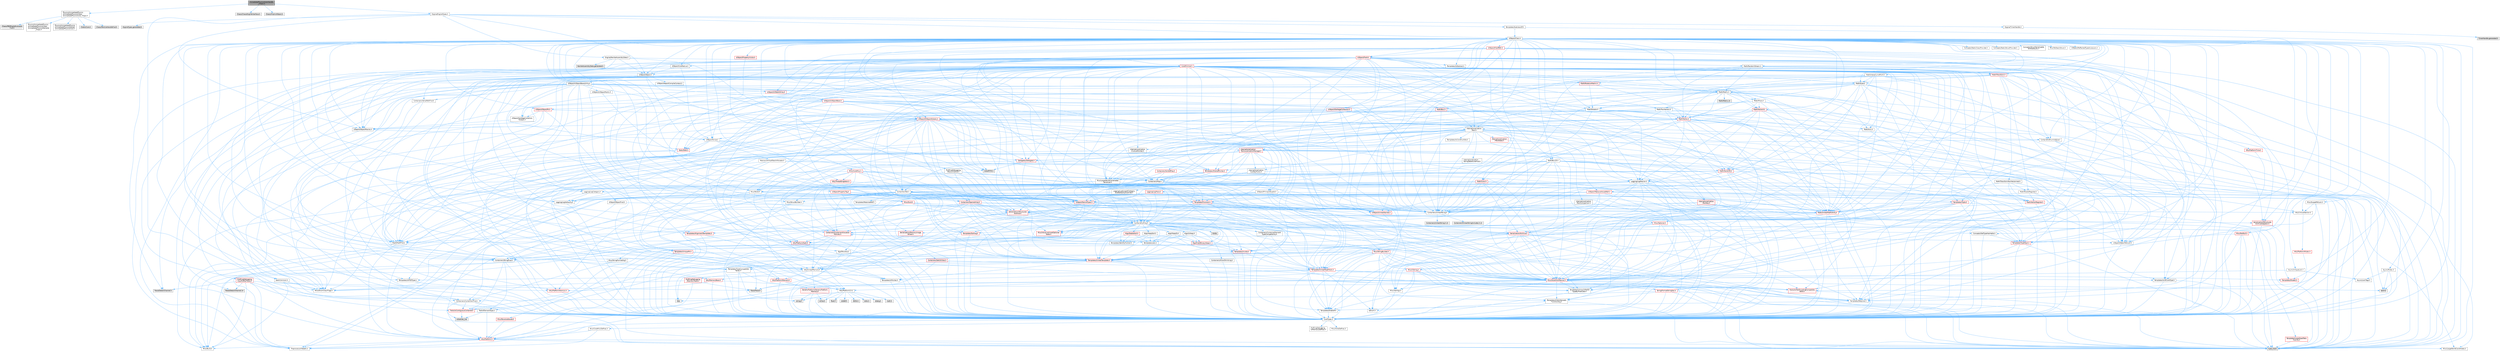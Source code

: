 digraph "ImmediatePhysicsActorHandle_Chaos.h"
{
 // INTERACTIVE_SVG=YES
 // LATEX_PDF_SIZE
  bgcolor="transparent";
  edge [fontname=Helvetica,fontsize=10,labelfontname=Helvetica,labelfontsize=10];
  node [fontname=Helvetica,fontsize=10,shape=box,height=0.2,width=0.4];
  Node1 [id="Node000001",label="ImmediatePhysicsActorHandle\l_Chaos.h",height=0.2,width=0.4,color="gray40", fillcolor="grey60", style="filled", fontcolor="black",tooltip=" "];
  Node1 -> Node2 [id="edge1_Node000001_Node000002",color="steelblue1",style="solid",tooltip=" "];
  Node2 [id="Node000002",label="Physics/ImmediatePhysics\l/ImmediatePhysicsChaos\l/ImmediatePhysicsCore_Chaos.h",height=0.2,width=0.4,color="grey40", fillcolor="white", style="filled",URL="$d1/ded/ImmediatePhysicsCore__Chaos_8h.html",tooltip=" "];
  Node2 -> Node3 [id="edge2_Node000002_Node000003",color="steelblue1",style="solid",tooltip=" "];
  Node3 [id="Node000003",label="Physics/ImmediatePhysics\l/ImmediatePhysicsChaos\l/ImmediatePhysicsDeclares\l_Chaos.h",height=0.2,width=0.4,color="grey40", fillcolor="white", style="filled",URL="$d5/d60/ImmediatePhysicsDeclares__Chaos_8h.html",tooltip=" "];
  Node2 -> Node4 [id="edge3_Node000002_Node000004",color="steelblue1",style="solid",tooltip=" "];
  Node4 [id="Node000004",label="Physics/ImmediatePhysics\l/ImmediatePhysicsShared\l/ImmediatePhysicsCore.h",height=0.2,width=0.4,color="grey40", fillcolor="white", style="filled",URL="$d1/d73/ImmediatePhysicsCore_8h.html",tooltip="This is for declarations that are shared by both PhysX and Chaos implementations."];
  Node2 -> Node5 [id="edge4_Node000002_Node000005",color="steelblue1",style="solid",tooltip=" "];
  Node5 [id="Node000005",label="Chaos/Core.h",height=0.2,width=0.4,color="grey60", fillcolor="#E0E0E0", style="filled",tooltip=" "];
  Node2 -> Node6 [id="edge5_Node000002_Node000006",color="steelblue1",style="solid",tooltip=" "];
  Node6 [id="Node000006",label="Chaos/ParticleHandleFwd.h",height=0.2,width=0.4,color="grey60", fillcolor="#E0E0E0", style="filled",tooltip=" "];
  Node2 -> Node7 [id="edge6_Node000002_Node000007",color="steelblue1",style="solid",tooltip=" "];
  Node7 [id="Node000007",label="Chaos/PBDRigidsEvolution\lFwd.h",height=0.2,width=0.4,color="grey60", fillcolor="#E0E0E0", style="filled",tooltip=" "];
  Node1 -> Node8 [id="edge7_Node000001_Node000008",color="steelblue1",style="solid",tooltip=" "];
  Node8 [id="Node000008",label="Chaos/ChaosEngineInterface.h",height=0.2,width=0.4,color="grey60", fillcolor="#E0E0E0", style="filled",tooltip=" "];
  Node1 -> Node9 [id="edge8_Node000001_Node000009",color="steelblue1",style="solid",tooltip=" "];
  Node9 [id="Node000009",label="Chaos/ImplicitObject.h",height=0.2,width=0.4,color="grey60", fillcolor="#E0E0E0", style="filled",tooltip=" "];
  Node1 -> Node10 [id="edge9_Node000001_Node000010",color="steelblue1",style="solid",tooltip=" "];
  Node10 [id="Node000010",label="Engine/EngineTypes.h",height=0.2,width=0.4,color="grey40", fillcolor="white", style="filled",URL="$df/dcf/EngineTypes_8h.html",tooltip=" "];
  Node10 -> Node11 [id="edge10_Node000010_Node000011",color="steelblue1",style="solid",tooltip=" "];
  Node11 [id="Node000011",label="Misc/EnumClassFlags.h",height=0.2,width=0.4,color="grey40", fillcolor="white", style="filled",URL="$d8/de7/EnumClassFlags_8h.html",tooltip=" "];
  Node10 -> Node12 [id="edge11_Node000010_Node000012",color="steelblue1",style="solid",tooltip=" "];
  Node12 [id="Node000012",label="UObject/ObjectMacros.h",height=0.2,width=0.4,color="grey40", fillcolor="white", style="filled",URL="$d8/d8d/ObjectMacros_8h.html",tooltip=" "];
  Node12 -> Node11 [id="edge12_Node000012_Node000011",color="steelblue1",style="solid",tooltip=" "];
  Node12 -> Node13 [id="edge13_Node000012_Node000013",color="steelblue1",style="solid",tooltip=" "];
  Node13 [id="Node000013",label="UObject/Script.h",height=0.2,width=0.4,color="grey40", fillcolor="white", style="filled",URL="$de/dc6/Script_8h.html",tooltip=" "];
  Node13 -> Node14 [id="edge14_Node000013_Node000014",color="steelblue1",style="solid",tooltip=" "];
  Node14 [id="Node000014",label="Delegates/Delegate.h",height=0.2,width=0.4,color="red", fillcolor="#FFF0F0", style="filled",URL="$d4/d80/Delegate_8h.html",tooltip=" "];
  Node14 -> Node15 [id="edge15_Node000014_Node000015",color="steelblue1",style="solid",tooltip=" "];
  Node15 [id="Node000015",label="CoreTypes.h",height=0.2,width=0.4,color="grey40", fillcolor="white", style="filled",URL="$dc/dec/CoreTypes_8h.html",tooltip=" "];
  Node15 -> Node16 [id="edge16_Node000015_Node000016",color="steelblue1",style="solid",tooltip=" "];
  Node16 [id="Node000016",label="HAL/Platform.h",height=0.2,width=0.4,color="red", fillcolor="#FFF0F0", style="filled",URL="$d9/dd0/Platform_8h.html",tooltip=" "];
  Node16 -> Node17 [id="edge17_Node000016_Node000017",color="steelblue1",style="solid",tooltip=" "];
  Node17 [id="Node000017",label="Misc/Build.h",height=0.2,width=0.4,color="grey40", fillcolor="white", style="filled",URL="$d3/dbb/Build_8h.html",tooltip=" "];
  Node16 -> Node18 [id="edge18_Node000016_Node000018",color="steelblue1",style="solid",tooltip=" "];
  Node18 [id="Node000018",label="Misc/LargeWorldCoordinates.h",height=0.2,width=0.4,color="grey40", fillcolor="white", style="filled",URL="$d2/dcb/LargeWorldCoordinates_8h.html",tooltip=" "];
  Node16 -> Node19 [id="edge19_Node000016_Node000019",color="steelblue1",style="solid",tooltip=" "];
  Node19 [id="Node000019",label="type_traits",height=0.2,width=0.4,color="grey60", fillcolor="#E0E0E0", style="filled",tooltip=" "];
  Node16 -> Node20 [id="edge20_Node000016_Node000020",color="steelblue1",style="solid",tooltip=" "];
  Node20 [id="Node000020",label="PreprocessorHelpers.h",height=0.2,width=0.4,color="grey40", fillcolor="white", style="filled",URL="$db/ddb/PreprocessorHelpers_8h.html",tooltip=" "];
  Node15 -> Node26 [id="edge21_Node000015_Node000026",color="steelblue1",style="solid",tooltip=" "];
  Node26 [id="Node000026",label="ProfilingDebugging\l/UMemoryDefines.h",height=0.2,width=0.4,color="grey40", fillcolor="white", style="filled",URL="$d2/da2/UMemoryDefines_8h.html",tooltip=" "];
  Node15 -> Node27 [id="edge22_Node000015_Node000027",color="steelblue1",style="solid",tooltip=" "];
  Node27 [id="Node000027",label="Misc/CoreMiscDefines.h",height=0.2,width=0.4,color="grey40", fillcolor="white", style="filled",URL="$da/d38/CoreMiscDefines_8h.html",tooltip=" "];
  Node27 -> Node16 [id="edge23_Node000027_Node000016",color="steelblue1",style="solid",tooltip=" "];
  Node27 -> Node20 [id="edge24_Node000027_Node000020",color="steelblue1",style="solid",tooltip=" "];
  Node15 -> Node28 [id="edge25_Node000015_Node000028",color="steelblue1",style="solid",tooltip=" "];
  Node28 [id="Node000028",label="Misc/CoreDefines.h",height=0.2,width=0.4,color="grey40", fillcolor="white", style="filled",URL="$d3/dd2/CoreDefines_8h.html",tooltip=" "];
  Node14 -> Node29 [id="edge26_Node000014_Node000029",color="steelblue1",style="solid",tooltip=" "];
  Node29 [id="Node000029",label="Misc/AssertionMacros.h",height=0.2,width=0.4,color="red", fillcolor="#FFF0F0", style="filled",URL="$d0/dfa/AssertionMacros_8h.html",tooltip=" "];
  Node29 -> Node15 [id="edge27_Node000029_Node000015",color="steelblue1",style="solid",tooltip=" "];
  Node29 -> Node16 [id="edge28_Node000029_Node000016",color="steelblue1",style="solid",tooltip=" "];
  Node29 -> Node20 [id="edge29_Node000029_Node000020",color="steelblue1",style="solid",tooltip=" "];
  Node29 -> Node65 [id="edge30_Node000029_Node000065",color="steelblue1",style="solid",tooltip=" "];
  Node65 [id="Node000065",label="Templates/EnableIf.h",height=0.2,width=0.4,color="grey40", fillcolor="white", style="filled",URL="$d7/d60/EnableIf_8h.html",tooltip=" "];
  Node65 -> Node15 [id="edge31_Node000065_Node000015",color="steelblue1",style="solid",tooltip=" "];
  Node29 -> Node66 [id="edge32_Node000029_Node000066",color="steelblue1",style="solid",tooltip=" "];
  Node66 [id="Node000066",label="Templates/IsArrayOrRefOf\lTypeByPredicate.h",height=0.2,width=0.4,color="grey40", fillcolor="white", style="filled",URL="$d6/da1/IsArrayOrRefOfTypeByPredicate_8h.html",tooltip=" "];
  Node66 -> Node15 [id="edge33_Node000066_Node000015",color="steelblue1",style="solid",tooltip=" "];
  Node29 -> Node67 [id="edge34_Node000029_Node000067",color="steelblue1",style="solid",tooltip=" "];
  Node67 [id="Node000067",label="Templates/IsValidVariadic\lFunctionArg.h",height=0.2,width=0.4,color="grey40", fillcolor="white", style="filled",URL="$d0/dc8/IsValidVariadicFunctionArg_8h.html",tooltip=" "];
  Node67 -> Node15 [id="edge35_Node000067_Node000015",color="steelblue1",style="solid",tooltip=" "];
  Node67 -> Node68 [id="edge36_Node000067_Node000068",color="steelblue1",style="solid",tooltip=" "];
  Node68 [id="Node000068",label="IsEnum.h",height=0.2,width=0.4,color="grey40", fillcolor="white", style="filled",URL="$d4/de5/IsEnum_8h.html",tooltip=" "];
  Node67 -> Node19 [id="edge37_Node000067_Node000019",color="steelblue1",style="solid",tooltip=" "];
  Node29 -> Node69 [id="edge38_Node000029_Node000069",color="steelblue1",style="solid",tooltip=" "];
  Node69 [id="Node000069",label="Traits/IsCharEncodingCompatible\lWith.h",height=0.2,width=0.4,color="red", fillcolor="#FFF0F0", style="filled",URL="$df/dd1/IsCharEncodingCompatibleWith_8h.html",tooltip=" "];
  Node69 -> Node19 [id="edge39_Node000069_Node000019",color="steelblue1",style="solid",tooltip=" "];
  Node29 -> Node71 [id="edge40_Node000029_Node000071",color="steelblue1",style="solid",tooltip=" "];
  Node71 [id="Node000071",label="Misc/VarArgs.h",height=0.2,width=0.4,color="grey40", fillcolor="white", style="filled",URL="$d5/d6f/VarArgs_8h.html",tooltip=" "];
  Node71 -> Node15 [id="edge41_Node000071_Node000015",color="steelblue1",style="solid",tooltip=" "];
  Node29 -> Node72 [id="edge42_Node000029_Node000072",color="steelblue1",style="solid",tooltip=" "];
  Node72 [id="Node000072",label="String/FormatStringSan.h",height=0.2,width=0.4,color="red", fillcolor="#FFF0F0", style="filled",URL="$d3/d8b/FormatStringSan_8h.html",tooltip=" "];
  Node72 -> Node19 [id="edge43_Node000072_Node000019",color="steelblue1",style="solid",tooltip=" "];
  Node72 -> Node15 [id="edge44_Node000072_Node000015",color="steelblue1",style="solid",tooltip=" "];
  Node72 -> Node73 [id="edge45_Node000072_Node000073",color="steelblue1",style="solid",tooltip=" "];
  Node73 [id="Node000073",label="Templates/Requires.h",height=0.2,width=0.4,color="grey40", fillcolor="white", style="filled",URL="$dc/d96/Requires_8h.html",tooltip=" "];
  Node73 -> Node65 [id="edge46_Node000073_Node000065",color="steelblue1",style="solid",tooltip=" "];
  Node73 -> Node19 [id="edge47_Node000073_Node000019",color="steelblue1",style="solid",tooltip=" "];
  Node72 -> Node67 [id="edge48_Node000072_Node000067",color="steelblue1",style="solid",tooltip=" "];
  Node72 -> Node38 [id="edge49_Node000072_Node000038",color="steelblue1",style="solid",tooltip=" "];
  Node38 [id="Node000038",label="Containers/ContainersFwd.h",height=0.2,width=0.4,color="grey40", fillcolor="white", style="filled",URL="$d4/d0a/ContainersFwd_8h.html",tooltip=" "];
  Node38 -> Node16 [id="edge50_Node000038_Node000016",color="steelblue1",style="solid",tooltip=" "];
  Node38 -> Node15 [id="edge51_Node000038_Node000015",color="steelblue1",style="solid",tooltip=" "];
  Node38 -> Node35 [id="edge52_Node000038_Node000035",color="steelblue1",style="solid",tooltip=" "];
  Node35 [id="Node000035",label="Traits/IsContiguousContainer.h",height=0.2,width=0.4,color="red", fillcolor="#FFF0F0", style="filled",URL="$d5/d3c/IsContiguousContainer_8h.html",tooltip=" "];
  Node35 -> Node15 [id="edge53_Node000035_Node000015",color="steelblue1",style="solid",tooltip=" "];
  Node35 -> Node34 [id="edge54_Node000035_Node000034",color="steelblue1",style="solid",tooltip=" "];
  Node34 [id="Node000034",label="initializer_list",height=0.2,width=0.4,color="grey60", fillcolor="#E0E0E0", style="filled",tooltip=" "];
  Node29 -> Node78 [id="edge55_Node000029_Node000078",color="steelblue1",style="solid",tooltip=" "];
  Node78 [id="Node000078",label="atomic",height=0.2,width=0.4,color="grey60", fillcolor="#E0E0E0", style="filled",tooltip=" "];
  Node14 -> Node79 [id="edge56_Node000014_Node000079",color="steelblue1",style="solid",tooltip=" "];
  Node79 [id="Node000079",label="UObject/NameTypes.h",height=0.2,width=0.4,color="red", fillcolor="#FFF0F0", style="filled",URL="$d6/d35/NameTypes_8h.html",tooltip=" "];
  Node79 -> Node15 [id="edge57_Node000079_Node000015",color="steelblue1",style="solid",tooltip=" "];
  Node79 -> Node29 [id="edge58_Node000079_Node000029",color="steelblue1",style="solid",tooltip=" "];
  Node79 -> Node80 [id="edge59_Node000079_Node000080",color="steelblue1",style="solid",tooltip=" "];
  Node80 [id="Node000080",label="HAL/UnrealMemory.h",height=0.2,width=0.4,color="grey40", fillcolor="white", style="filled",URL="$d9/d96/UnrealMemory_8h.html",tooltip=" "];
  Node80 -> Node15 [id="edge60_Node000080_Node000015",color="steelblue1",style="solid",tooltip=" "];
  Node80 -> Node81 [id="edge61_Node000080_Node000081",color="steelblue1",style="solid",tooltip=" "];
  Node81 [id="Node000081",label="GenericPlatform/GenericPlatform\lMemory.h",height=0.2,width=0.4,color="red", fillcolor="#FFF0F0", style="filled",URL="$dd/d22/GenericPlatformMemory_8h.html",tooltip=" "];
  Node81 -> Node15 [id="edge62_Node000081_Node000015",color="steelblue1",style="solid",tooltip=" "];
  Node81 -> Node51 [id="edge63_Node000081_Node000051",color="steelblue1",style="solid",tooltip=" "];
  Node51 [id="Node000051",label="string.h",height=0.2,width=0.4,color="grey60", fillcolor="#E0E0E0", style="filled",tooltip=" "];
  Node81 -> Node44 [id="edge64_Node000081_Node000044",color="steelblue1",style="solid",tooltip=" "];
  Node44 [id="Node000044",label="wchar.h",height=0.2,width=0.4,color="grey60", fillcolor="#E0E0E0", style="filled",tooltip=" "];
  Node80 -> Node84 [id="edge65_Node000080_Node000084",color="steelblue1",style="solid",tooltip=" "];
  Node84 [id="Node000084",label="HAL/MemoryBase.h",height=0.2,width=0.4,color="red", fillcolor="#FFF0F0", style="filled",URL="$d6/d9f/MemoryBase_8h.html",tooltip=" "];
  Node84 -> Node15 [id="edge66_Node000084_Node000015",color="steelblue1",style="solid",tooltip=" "];
  Node84 -> Node58 [id="edge67_Node000084_Node000058",color="steelblue1",style="solid",tooltip=" "];
  Node58 [id="Node000058",label="HAL/PlatformAtomics.h",height=0.2,width=0.4,color="red", fillcolor="#FFF0F0", style="filled",URL="$d3/d36/PlatformAtomics_8h.html",tooltip=" "];
  Node58 -> Node15 [id="edge68_Node000058_Node000015",color="steelblue1",style="solid",tooltip=" "];
  Node84 -> Node42 [id="edge69_Node000084_Node000042",color="steelblue1",style="solid",tooltip=" "];
  Node42 [id="Node000042",label="HAL/PlatformCrt.h",height=0.2,width=0.4,color="grey40", fillcolor="white", style="filled",URL="$d8/d75/PlatformCrt_8h.html",tooltip=" "];
  Node42 -> Node43 [id="edge70_Node000042_Node000043",color="steelblue1",style="solid",tooltip=" "];
  Node43 [id="Node000043",label="new",height=0.2,width=0.4,color="grey60", fillcolor="#E0E0E0", style="filled",tooltip=" "];
  Node42 -> Node44 [id="edge71_Node000042_Node000044",color="steelblue1",style="solid",tooltip=" "];
  Node42 -> Node45 [id="edge72_Node000042_Node000045",color="steelblue1",style="solid",tooltip=" "];
  Node45 [id="Node000045",label="stddef.h",height=0.2,width=0.4,color="grey60", fillcolor="#E0E0E0", style="filled",tooltip=" "];
  Node42 -> Node46 [id="edge73_Node000042_Node000046",color="steelblue1",style="solid",tooltip=" "];
  Node46 [id="Node000046",label="stdlib.h",height=0.2,width=0.4,color="grey60", fillcolor="#E0E0E0", style="filled",tooltip=" "];
  Node42 -> Node47 [id="edge74_Node000042_Node000047",color="steelblue1",style="solid",tooltip=" "];
  Node47 [id="Node000047",label="stdio.h",height=0.2,width=0.4,color="grey60", fillcolor="#E0E0E0", style="filled",tooltip=" "];
  Node42 -> Node48 [id="edge75_Node000042_Node000048",color="steelblue1",style="solid",tooltip=" "];
  Node48 [id="Node000048",label="stdarg.h",height=0.2,width=0.4,color="grey60", fillcolor="#E0E0E0", style="filled",tooltip=" "];
  Node42 -> Node49 [id="edge76_Node000042_Node000049",color="steelblue1",style="solid",tooltip=" "];
  Node49 [id="Node000049",label="math.h",height=0.2,width=0.4,color="grey60", fillcolor="#E0E0E0", style="filled",tooltip=" "];
  Node42 -> Node50 [id="edge77_Node000042_Node000050",color="steelblue1",style="solid",tooltip=" "];
  Node50 [id="Node000050",label="float.h",height=0.2,width=0.4,color="grey60", fillcolor="#E0E0E0", style="filled",tooltip=" "];
  Node42 -> Node51 [id="edge78_Node000042_Node000051",color="steelblue1",style="solid",tooltip=" "];
  Node80 -> Node97 [id="edge79_Node000080_Node000097",color="steelblue1",style="solid",tooltip=" "];
  Node97 [id="Node000097",label="HAL/PlatformMemory.h",height=0.2,width=0.4,color="red", fillcolor="#FFF0F0", style="filled",URL="$de/d68/PlatformMemory_8h.html",tooltip=" "];
  Node97 -> Node15 [id="edge80_Node000097_Node000015",color="steelblue1",style="solid",tooltip=" "];
  Node97 -> Node81 [id="edge81_Node000097_Node000081",color="steelblue1",style="solid",tooltip=" "];
  Node80 -> Node99 [id="edge82_Node000080_Node000099",color="steelblue1",style="solid",tooltip=" "];
  Node99 [id="Node000099",label="ProfilingDebugging\l/MemoryTrace.h",height=0.2,width=0.4,color="red", fillcolor="#FFF0F0", style="filled",URL="$da/dd7/MemoryTrace_8h.html",tooltip=" "];
  Node99 -> Node16 [id="edge83_Node000099_Node000016",color="steelblue1",style="solid",tooltip=" "];
  Node99 -> Node11 [id="edge84_Node000099_Node000011",color="steelblue1",style="solid",tooltip=" "];
  Node99 -> Node64 [id="edge85_Node000099_Node000064",color="steelblue1",style="solid",tooltip=" "];
  Node64 [id="Node000064",label="Trace/Trace.h",height=0.2,width=0.4,color="grey60", fillcolor="#E0E0E0", style="filled",tooltip=" "];
  Node80 -> Node100 [id="edge86_Node000080_Node000100",color="steelblue1",style="solid",tooltip=" "];
  Node100 [id="Node000100",label="Templates/IsPointer.h",height=0.2,width=0.4,color="grey40", fillcolor="white", style="filled",URL="$d7/d05/IsPointer_8h.html",tooltip=" "];
  Node100 -> Node15 [id="edge87_Node000100_Node000015",color="steelblue1",style="solid",tooltip=" "];
  Node79 -> Node101 [id="edge88_Node000079_Node000101",color="steelblue1",style="solid",tooltip=" "];
  Node101 [id="Node000101",label="Templates/UnrealTypeTraits.h",height=0.2,width=0.4,color="red", fillcolor="#FFF0F0", style="filled",URL="$d2/d2d/UnrealTypeTraits_8h.html",tooltip=" "];
  Node101 -> Node15 [id="edge89_Node000101_Node000015",color="steelblue1",style="solid",tooltip=" "];
  Node101 -> Node100 [id="edge90_Node000101_Node000100",color="steelblue1",style="solid",tooltip=" "];
  Node101 -> Node29 [id="edge91_Node000101_Node000029",color="steelblue1",style="solid",tooltip=" "];
  Node101 -> Node65 [id="edge92_Node000101_Node000065",color="steelblue1",style="solid",tooltip=" "];
  Node101 -> Node68 [id="edge93_Node000101_Node000068",color="steelblue1",style="solid",tooltip=" "];
  Node101 -> Node103 [id="edge94_Node000101_Node000103",color="steelblue1",style="solid",tooltip=" "];
  Node103 [id="Node000103",label="Templates/Models.h",height=0.2,width=0.4,color="red", fillcolor="#FFF0F0", style="filled",URL="$d3/d0c/Models_8h.html",tooltip=" "];
  Node101 -> Node104 [id="edge95_Node000101_Node000104",color="steelblue1",style="solid",tooltip=" "];
  Node104 [id="Node000104",label="Templates/IsPODType.h",height=0.2,width=0.4,color="grey40", fillcolor="white", style="filled",URL="$d7/db1/IsPODType_8h.html",tooltip=" "];
  Node104 -> Node15 [id="edge96_Node000104_Node000015",color="steelblue1",style="solid",tooltip=" "];
  Node101 -> Node105 [id="edge97_Node000101_Node000105",color="steelblue1",style="solid",tooltip=" "];
  Node105 [id="Node000105",label="Templates/IsUECoreType.h",height=0.2,width=0.4,color="grey40", fillcolor="white", style="filled",URL="$d1/db8/IsUECoreType_8h.html",tooltip=" "];
  Node105 -> Node15 [id="edge98_Node000105_Node000015",color="steelblue1",style="solid",tooltip=" "];
  Node105 -> Node19 [id="edge99_Node000105_Node000019",color="steelblue1",style="solid",tooltip=" "];
  Node79 -> Node106 [id="edge100_Node000079_Node000106",color="steelblue1",style="solid",tooltip=" "];
  Node106 [id="Node000106",label="Templates/UnrealTemplate.h",height=0.2,width=0.4,color="red", fillcolor="#FFF0F0", style="filled",URL="$d4/d24/UnrealTemplate_8h.html",tooltip=" "];
  Node106 -> Node15 [id="edge101_Node000106_Node000015",color="steelblue1",style="solid",tooltip=" "];
  Node106 -> Node100 [id="edge102_Node000106_Node000100",color="steelblue1",style="solid",tooltip=" "];
  Node106 -> Node80 [id="edge103_Node000106_Node000080",color="steelblue1",style="solid",tooltip=" "];
  Node106 -> Node101 [id="edge104_Node000106_Node000101",color="steelblue1",style="solid",tooltip=" "];
  Node106 -> Node73 [id="edge105_Node000106_Node000073",color="steelblue1",style="solid",tooltip=" "];
  Node106 -> Node110 [id="edge106_Node000106_Node000110",color="steelblue1",style="solid",tooltip=" "];
  Node110 [id="Node000110",label="Templates/TypeCompatible\lBytes.h",height=0.2,width=0.4,color="grey40", fillcolor="white", style="filled",URL="$df/d0a/TypeCompatibleBytes_8h.html",tooltip=" "];
  Node110 -> Node15 [id="edge107_Node000110_Node000015",color="steelblue1",style="solid",tooltip=" "];
  Node110 -> Node51 [id="edge108_Node000110_Node000051",color="steelblue1",style="solid",tooltip=" "];
  Node110 -> Node43 [id="edge109_Node000110_Node000043",color="steelblue1",style="solid",tooltip=" "];
  Node110 -> Node19 [id="edge110_Node000110_Node000019",color="steelblue1",style="solid",tooltip=" "];
  Node106 -> Node35 [id="edge111_Node000106_Node000035",color="steelblue1",style="solid",tooltip=" "];
  Node106 -> Node19 [id="edge112_Node000106_Node000019",color="steelblue1",style="solid",tooltip=" "];
  Node79 -> Node112 [id="edge113_Node000079_Node000112",color="steelblue1",style="solid",tooltip=" "];
  Node112 [id="Node000112",label="Containers/UnrealString.h",height=0.2,width=0.4,color="grey40", fillcolor="white", style="filled",URL="$d5/dba/UnrealString_8h.html",tooltip=" "];
  Node112 -> Node113 [id="edge114_Node000112_Node000113",color="steelblue1",style="solid",tooltip=" "];
  Node113 [id="Node000113",label="Containers/UnrealStringIncludes.h.inl",height=0.2,width=0.4,color="grey60", fillcolor="#E0E0E0", style="filled",tooltip=" "];
  Node112 -> Node114 [id="edge115_Node000112_Node000114",color="steelblue1",style="solid",tooltip=" "];
  Node114 [id="Node000114",label="Containers/UnrealString.h.inl",height=0.2,width=0.4,color="grey60", fillcolor="#E0E0E0", style="filled",tooltip=" "];
  Node112 -> Node115 [id="edge116_Node000112_Node000115",color="steelblue1",style="solid",tooltip=" "];
  Node115 [id="Node000115",label="Misc/StringFormatArg.h",height=0.2,width=0.4,color="grey40", fillcolor="white", style="filled",URL="$d2/d16/StringFormatArg_8h.html",tooltip=" "];
  Node115 -> Node38 [id="edge117_Node000115_Node000038",color="steelblue1",style="solid",tooltip=" "];
  Node79 -> Node116 [id="edge118_Node000079_Node000116",color="steelblue1",style="solid",tooltip=" "];
  Node116 [id="Node000116",label="HAL/CriticalSection.h",height=0.2,width=0.4,color="grey40", fillcolor="white", style="filled",URL="$d6/d90/CriticalSection_8h.html",tooltip=" "];
  Node116 -> Node117 [id="edge119_Node000116_Node000117",color="steelblue1",style="solid",tooltip=" "];
  Node117 [id="Node000117",label="HAL/PlatformMutex.h",height=0.2,width=0.4,color="red", fillcolor="#FFF0F0", style="filled",URL="$d9/d0b/PlatformMutex_8h.html",tooltip=" "];
  Node117 -> Node15 [id="edge120_Node000117_Node000015",color="steelblue1",style="solid",tooltip=" "];
  Node79 -> Node32 [id="edge121_Node000079_Node000032",color="steelblue1",style="solid",tooltip=" "];
  Node32 [id="Node000032",label="Containers/StringFwd.h",height=0.2,width=0.4,color="grey40", fillcolor="white", style="filled",URL="$df/d37/StringFwd_8h.html",tooltip=" "];
  Node32 -> Node15 [id="edge122_Node000032_Node000015",color="steelblue1",style="solid",tooltip=" "];
  Node32 -> Node33 [id="edge123_Node000032_Node000033",color="steelblue1",style="solid",tooltip=" "];
  Node33 [id="Node000033",label="Traits/ElementType.h",height=0.2,width=0.4,color="grey40", fillcolor="white", style="filled",URL="$d5/d4f/ElementType_8h.html",tooltip=" "];
  Node33 -> Node16 [id="edge124_Node000033_Node000016",color="steelblue1",style="solid",tooltip=" "];
  Node33 -> Node34 [id="edge125_Node000033_Node000034",color="steelblue1",style="solid",tooltip=" "];
  Node33 -> Node19 [id="edge126_Node000033_Node000019",color="steelblue1",style="solid",tooltip=" "];
  Node32 -> Node35 [id="edge127_Node000032_Node000035",color="steelblue1",style="solid",tooltip=" "];
  Node79 -> Node184 [id="edge128_Node000079_Node000184",color="steelblue1",style="solid",tooltip=" "];
  Node184 [id="Node000184",label="UObject/UnrealNames.h",height=0.2,width=0.4,color="red", fillcolor="#FFF0F0", style="filled",URL="$d8/db1/UnrealNames_8h.html",tooltip=" "];
  Node184 -> Node15 [id="edge129_Node000184_Node000015",color="steelblue1",style="solid",tooltip=" "];
  Node79 -> Node133 [id="edge130_Node000079_Node000133",color="steelblue1",style="solid",tooltip=" "];
  Node133 [id="Node000133",label="Misc/IntrusiveUnsetOptional\lState.h",height=0.2,width=0.4,color="red", fillcolor="#FFF0F0", style="filled",URL="$d2/d0a/IntrusiveUnsetOptionalState_8h.html",tooltip=" "];
  Node79 -> Node186 [id="edge131_Node000079_Node000186",color="steelblue1",style="solid",tooltip=" "];
  Node186 [id="Node000186",label="Misc/StringBuilder.h",height=0.2,width=0.4,color="red", fillcolor="#FFF0F0", style="filled",URL="$d4/d52/StringBuilder_8h.html",tooltip=" "];
  Node186 -> Node32 [id="edge132_Node000186_Node000032",color="steelblue1",style="solid",tooltip=" "];
  Node186 -> Node15 [id="edge133_Node000186_Node000015",color="steelblue1",style="solid",tooltip=" "];
  Node186 -> Node80 [id="edge134_Node000186_Node000080",color="steelblue1",style="solid",tooltip=" "];
  Node186 -> Node29 [id="edge135_Node000186_Node000029",color="steelblue1",style="solid",tooltip=" "];
  Node186 -> Node156 [id="edge136_Node000186_Node000156",color="steelblue1",style="solid",tooltip=" "];
  Node156 [id="Node000156",label="Misc/CString.h",height=0.2,width=0.4,color="red", fillcolor="#FFF0F0", style="filled",URL="$d2/d49/CString_8h.html",tooltip=" "];
  Node156 -> Node15 [id="edge137_Node000156_Node000015",color="steelblue1",style="solid",tooltip=" "];
  Node156 -> Node42 [id="edge138_Node000156_Node000042",color="steelblue1",style="solid",tooltip=" "];
  Node156 -> Node29 [id="edge139_Node000156_Node000029",color="steelblue1",style="solid",tooltip=" "];
  Node156 -> Node71 [id="edge140_Node000156_Node000071",color="steelblue1",style="solid",tooltip=" "];
  Node156 -> Node66 [id="edge141_Node000156_Node000066",color="steelblue1",style="solid",tooltip=" "];
  Node156 -> Node67 [id="edge142_Node000156_Node000067",color="steelblue1",style="solid",tooltip=" "];
  Node156 -> Node69 [id="edge143_Node000156_Node000069",color="steelblue1",style="solid",tooltip=" "];
  Node186 -> Node65 [id="edge144_Node000186_Node000065",color="steelblue1",style="solid",tooltip=" "];
  Node186 -> Node66 [id="edge145_Node000186_Node000066",color="steelblue1",style="solid",tooltip=" "];
  Node186 -> Node67 [id="edge146_Node000186_Node000067",color="steelblue1",style="solid",tooltip=" "];
  Node186 -> Node73 [id="edge147_Node000186_Node000073",color="steelblue1",style="solid",tooltip=" "];
  Node186 -> Node106 [id="edge148_Node000186_Node000106",color="steelblue1",style="solid",tooltip=" "];
  Node186 -> Node101 [id="edge149_Node000186_Node000101",color="steelblue1",style="solid",tooltip=" "];
  Node186 -> Node69 [id="edge150_Node000186_Node000069",color="steelblue1",style="solid",tooltip=" "];
  Node186 -> Node35 [id="edge151_Node000186_Node000035",color="steelblue1",style="solid",tooltip=" "];
  Node186 -> Node19 [id="edge152_Node000186_Node000019",color="steelblue1",style="solid",tooltip=" "];
  Node79 -> Node64 [id="edge153_Node000079_Node000064",color="steelblue1",style="solid",tooltip=" "];
  Node14 -> Node192 [id="edge154_Node000014_Node000192",color="steelblue1",style="solid",tooltip=" "];
  Node192 [id="Node000192",label="Templates/SharedPointer.h",height=0.2,width=0.4,color="red", fillcolor="#FFF0F0", style="filled",URL="$d2/d17/SharedPointer_8h.html",tooltip=" "];
  Node192 -> Node15 [id="edge155_Node000192_Node000015",color="steelblue1",style="solid",tooltip=" "];
  Node192 -> Node133 [id="edge156_Node000192_Node000133",color="steelblue1",style="solid",tooltip=" "];
  Node192 -> Node29 [id="edge157_Node000192_Node000029",color="steelblue1",style="solid",tooltip=" "];
  Node192 -> Node80 [id="edge158_Node000192_Node000080",color="steelblue1",style="solid",tooltip=" "];
  Node192 -> Node132 [id="edge159_Node000192_Node000132",color="steelblue1",style="solid",tooltip=" "];
  Node132 [id="Node000132",label="Containers/Array.h",height=0.2,width=0.4,color="grey40", fillcolor="white", style="filled",URL="$df/dd0/Array_8h.html",tooltip=" "];
  Node132 -> Node15 [id="edge160_Node000132_Node000015",color="steelblue1",style="solid",tooltip=" "];
  Node132 -> Node29 [id="edge161_Node000132_Node000029",color="steelblue1",style="solid",tooltip=" "];
  Node132 -> Node133 [id="edge162_Node000132_Node000133",color="steelblue1",style="solid",tooltip=" "];
  Node132 -> Node135 [id="edge163_Node000132_Node000135",color="steelblue1",style="solid",tooltip=" "];
  Node135 [id="Node000135",label="Misc/ReverseIterate.h",height=0.2,width=0.4,color="red", fillcolor="#FFF0F0", style="filled",URL="$db/de3/ReverseIterate_8h.html",tooltip=" "];
  Node135 -> Node16 [id="edge164_Node000135_Node000016",color="steelblue1",style="solid",tooltip=" "];
  Node132 -> Node80 [id="edge165_Node000132_Node000080",color="steelblue1",style="solid",tooltip=" "];
  Node132 -> Node101 [id="edge166_Node000132_Node000101",color="steelblue1",style="solid",tooltip=" "];
  Node132 -> Node106 [id="edge167_Node000132_Node000106",color="steelblue1",style="solid",tooltip=" "];
  Node132 -> Node137 [id="edge168_Node000132_Node000137",color="steelblue1",style="solid",tooltip=" "];
  Node137 [id="Node000137",label="Containers/AllowShrinking.h",height=0.2,width=0.4,color="grey40", fillcolor="white", style="filled",URL="$d7/d1a/AllowShrinking_8h.html",tooltip=" "];
  Node137 -> Node15 [id="edge169_Node000137_Node000015",color="steelblue1",style="solid",tooltip=" "];
  Node132 -> Node120 [id="edge170_Node000132_Node000120",color="steelblue1",style="solid",tooltip=" "];
  Node120 [id="Node000120",label="Containers/ContainerAllocation\lPolicies.h",height=0.2,width=0.4,color="red", fillcolor="#FFF0F0", style="filled",URL="$d7/dff/ContainerAllocationPolicies_8h.html",tooltip=" "];
  Node120 -> Node15 [id="edge171_Node000120_Node000015",color="steelblue1",style="solid",tooltip=" "];
  Node120 -> Node120 [id="edge172_Node000120_Node000120",color="steelblue1",style="solid",tooltip=" "];
  Node120 -> Node122 [id="edge173_Node000120_Node000122",color="steelblue1",style="solid",tooltip=" "];
  Node122 [id="Node000122",label="HAL/PlatformMath.h",height=0.2,width=0.4,color="red", fillcolor="#FFF0F0", style="filled",URL="$dc/d53/PlatformMath_8h.html",tooltip=" "];
  Node122 -> Node15 [id="edge174_Node000122_Node000015",color="steelblue1",style="solid",tooltip=" "];
  Node120 -> Node80 [id="edge175_Node000120_Node000080",color="steelblue1",style="solid",tooltip=" "];
  Node120 -> Node29 [id="edge176_Node000120_Node000029",color="steelblue1",style="solid",tooltip=" "];
  Node120 -> Node110 [id="edge177_Node000120_Node000110",color="steelblue1",style="solid",tooltip=" "];
  Node120 -> Node19 [id="edge178_Node000120_Node000019",color="steelblue1",style="solid",tooltip=" "];
  Node132 -> Node138 [id="edge179_Node000132_Node000138",color="steelblue1",style="solid",tooltip=" "];
  Node138 [id="Node000138",label="Containers/ContainerElement\lTypeCompatibility.h",height=0.2,width=0.4,color="grey40", fillcolor="white", style="filled",URL="$df/ddf/ContainerElementTypeCompatibility_8h.html",tooltip=" "];
  Node138 -> Node15 [id="edge180_Node000138_Node000015",color="steelblue1",style="solid",tooltip=" "];
  Node138 -> Node101 [id="edge181_Node000138_Node000101",color="steelblue1",style="solid",tooltip=" "];
  Node132 -> Node139 [id="edge182_Node000132_Node000139",color="steelblue1",style="solid",tooltip=" "];
  Node139 [id="Node000139",label="Serialization/Archive.h",height=0.2,width=0.4,color="red", fillcolor="#FFF0F0", style="filled",URL="$d7/d3b/Archive_8h.html",tooltip=" "];
  Node139 -> Node15 [id="edge183_Node000139_Node000015",color="steelblue1",style="solid",tooltip=" "];
  Node139 -> Node39 [id="edge184_Node000139_Node000039",color="steelblue1",style="solid",tooltip=" "];
  Node39 [id="Node000039",label="Math/MathFwd.h",height=0.2,width=0.4,color="grey40", fillcolor="white", style="filled",URL="$d2/d10/MathFwd_8h.html",tooltip=" "];
  Node39 -> Node16 [id="edge185_Node000039_Node000016",color="steelblue1",style="solid",tooltip=" "];
  Node139 -> Node29 [id="edge186_Node000139_Node000029",color="steelblue1",style="solid",tooltip=" "];
  Node139 -> Node17 [id="edge187_Node000139_Node000017",color="steelblue1",style="solid",tooltip=" "];
  Node139 -> Node71 [id="edge188_Node000139_Node000071",color="steelblue1",style="solid",tooltip=" "];
  Node139 -> Node65 [id="edge189_Node000139_Node000065",color="steelblue1",style="solid",tooltip=" "];
  Node139 -> Node66 [id="edge190_Node000139_Node000066",color="steelblue1",style="solid",tooltip=" "];
  Node139 -> Node67 [id="edge191_Node000139_Node000067",color="steelblue1",style="solid",tooltip=" "];
  Node139 -> Node106 [id="edge192_Node000139_Node000106",color="steelblue1",style="solid",tooltip=" "];
  Node139 -> Node69 [id="edge193_Node000139_Node000069",color="steelblue1",style="solid",tooltip=" "];
  Node139 -> Node148 [id="edge194_Node000139_Node000148",color="steelblue1",style="solid",tooltip=" "];
  Node148 [id="Node000148",label="UObject/ObjectVersion.h",height=0.2,width=0.4,color="grey40", fillcolor="white", style="filled",URL="$da/d63/ObjectVersion_8h.html",tooltip=" "];
  Node148 -> Node15 [id="edge195_Node000148_Node000015",color="steelblue1",style="solid",tooltip=" "];
  Node132 -> Node149 [id="edge196_Node000132_Node000149",color="steelblue1",style="solid",tooltip=" "];
  Node149 [id="Node000149",label="Serialization/MemoryImage\lWriter.h",height=0.2,width=0.4,color="red", fillcolor="#FFF0F0", style="filled",URL="$d0/d08/MemoryImageWriter_8h.html",tooltip=" "];
  Node149 -> Node15 [id="edge197_Node000149_Node000015",color="steelblue1",style="solid",tooltip=" "];
  Node132 -> Node163 [id="edge198_Node000132_Node000163",color="steelblue1",style="solid",tooltip=" "];
  Node163 [id="Node000163",label="Algo/Heapify.h",height=0.2,width=0.4,color="grey40", fillcolor="white", style="filled",URL="$d0/d2a/Heapify_8h.html",tooltip=" "];
  Node163 -> Node164 [id="edge199_Node000163_Node000164",color="steelblue1",style="solid",tooltip=" "];
  Node164 [id="Node000164",label="Algo/Impl/BinaryHeap.h",height=0.2,width=0.4,color="red", fillcolor="#FFF0F0", style="filled",URL="$d7/da3/Algo_2Impl_2BinaryHeap_8h.html",tooltip=" "];
  Node164 -> Node165 [id="edge200_Node000164_Node000165",color="steelblue1",style="solid",tooltip=" "];
  Node165 [id="Node000165",label="Templates/Invoke.h",height=0.2,width=0.4,color="red", fillcolor="#FFF0F0", style="filled",URL="$d7/deb/Invoke_8h.html",tooltip=" "];
  Node165 -> Node15 [id="edge201_Node000165_Node000015",color="steelblue1",style="solid",tooltip=" "];
  Node165 -> Node106 [id="edge202_Node000165_Node000106",color="steelblue1",style="solid",tooltip=" "];
  Node165 -> Node19 [id="edge203_Node000165_Node000019",color="steelblue1",style="solid",tooltip=" "];
  Node164 -> Node19 [id="edge204_Node000164_Node000019",color="steelblue1",style="solid",tooltip=" "];
  Node163 -> Node169 [id="edge205_Node000163_Node000169",color="steelblue1",style="solid",tooltip=" "];
  Node169 [id="Node000169",label="Templates/IdentityFunctor.h",height=0.2,width=0.4,color="grey40", fillcolor="white", style="filled",URL="$d7/d2e/IdentityFunctor_8h.html",tooltip=" "];
  Node169 -> Node16 [id="edge206_Node000169_Node000016",color="steelblue1",style="solid",tooltip=" "];
  Node163 -> Node165 [id="edge207_Node000163_Node000165",color="steelblue1",style="solid",tooltip=" "];
  Node163 -> Node170 [id="edge208_Node000163_Node000170",color="steelblue1",style="solid",tooltip=" "];
  Node170 [id="Node000170",label="Templates/Less.h",height=0.2,width=0.4,color="grey40", fillcolor="white", style="filled",URL="$de/dc8/Less_8h.html",tooltip=" "];
  Node170 -> Node15 [id="edge209_Node000170_Node000015",color="steelblue1",style="solid",tooltip=" "];
  Node170 -> Node106 [id="edge210_Node000170_Node000106",color="steelblue1",style="solid",tooltip=" "];
  Node163 -> Node106 [id="edge211_Node000163_Node000106",color="steelblue1",style="solid",tooltip=" "];
  Node132 -> Node171 [id="edge212_Node000132_Node000171",color="steelblue1",style="solid",tooltip=" "];
  Node171 [id="Node000171",label="Algo/HeapSort.h",height=0.2,width=0.4,color="grey40", fillcolor="white", style="filled",URL="$d3/d92/HeapSort_8h.html",tooltip=" "];
  Node171 -> Node164 [id="edge213_Node000171_Node000164",color="steelblue1",style="solid",tooltip=" "];
  Node171 -> Node169 [id="edge214_Node000171_Node000169",color="steelblue1",style="solid",tooltip=" "];
  Node171 -> Node170 [id="edge215_Node000171_Node000170",color="steelblue1",style="solid",tooltip=" "];
  Node171 -> Node106 [id="edge216_Node000171_Node000106",color="steelblue1",style="solid",tooltip=" "];
  Node132 -> Node172 [id="edge217_Node000132_Node000172",color="steelblue1",style="solid",tooltip=" "];
  Node172 [id="Node000172",label="Algo/IsHeap.h",height=0.2,width=0.4,color="grey40", fillcolor="white", style="filled",URL="$de/d32/IsHeap_8h.html",tooltip=" "];
  Node172 -> Node164 [id="edge218_Node000172_Node000164",color="steelblue1",style="solid",tooltip=" "];
  Node172 -> Node169 [id="edge219_Node000172_Node000169",color="steelblue1",style="solid",tooltip=" "];
  Node172 -> Node165 [id="edge220_Node000172_Node000165",color="steelblue1",style="solid",tooltip=" "];
  Node172 -> Node170 [id="edge221_Node000172_Node000170",color="steelblue1",style="solid",tooltip=" "];
  Node172 -> Node106 [id="edge222_Node000172_Node000106",color="steelblue1",style="solid",tooltip=" "];
  Node132 -> Node164 [id="edge223_Node000132_Node000164",color="steelblue1",style="solid",tooltip=" "];
  Node132 -> Node173 [id="edge224_Node000132_Node000173",color="steelblue1",style="solid",tooltip=" "];
  Node173 [id="Node000173",label="Algo/StableSort.h",height=0.2,width=0.4,color="red", fillcolor="#FFF0F0", style="filled",URL="$d7/d3c/StableSort_8h.html",tooltip=" "];
  Node173 -> Node169 [id="edge225_Node000173_Node000169",color="steelblue1",style="solid",tooltip=" "];
  Node173 -> Node165 [id="edge226_Node000173_Node000165",color="steelblue1",style="solid",tooltip=" "];
  Node173 -> Node170 [id="edge227_Node000173_Node000170",color="steelblue1",style="solid",tooltip=" "];
  Node173 -> Node106 [id="edge228_Node000173_Node000106",color="steelblue1",style="solid",tooltip=" "];
  Node132 -> Node176 [id="edge229_Node000132_Node000176",color="steelblue1",style="solid",tooltip=" "];
  Node176 [id="Node000176",label="Concepts/GetTypeHashable.h",height=0.2,width=0.4,color="grey40", fillcolor="white", style="filled",URL="$d3/da2/GetTypeHashable_8h.html",tooltip=" "];
  Node176 -> Node15 [id="edge230_Node000176_Node000015",color="steelblue1",style="solid",tooltip=" "];
  Node176 -> Node154 [id="edge231_Node000176_Node000154",color="steelblue1",style="solid",tooltip=" "];
  Node154 [id="Node000154",label="Templates/TypeHash.h",height=0.2,width=0.4,color="red", fillcolor="#FFF0F0", style="filled",URL="$d1/d62/TypeHash_8h.html",tooltip=" "];
  Node154 -> Node15 [id="edge232_Node000154_Node000015",color="steelblue1",style="solid",tooltip=" "];
  Node154 -> Node73 [id="edge233_Node000154_Node000073",color="steelblue1",style="solid",tooltip=" "];
  Node154 -> Node19 [id="edge234_Node000154_Node000019",color="steelblue1",style="solid",tooltip=" "];
  Node132 -> Node169 [id="edge235_Node000132_Node000169",color="steelblue1",style="solid",tooltip=" "];
  Node132 -> Node165 [id="edge236_Node000132_Node000165",color="steelblue1",style="solid",tooltip=" "];
  Node132 -> Node170 [id="edge237_Node000132_Node000170",color="steelblue1",style="solid",tooltip=" "];
  Node132 -> Node177 [id="edge238_Node000132_Node000177",color="steelblue1",style="solid",tooltip=" "];
  Node177 [id="Node000177",label="Templates/LosesQualifiers\lFromTo.h",height=0.2,width=0.4,color="red", fillcolor="#FFF0F0", style="filled",URL="$d2/db3/LosesQualifiersFromTo_8h.html",tooltip=" "];
  Node177 -> Node19 [id="edge239_Node000177_Node000019",color="steelblue1",style="solid",tooltip=" "];
  Node132 -> Node73 [id="edge240_Node000132_Node000073",color="steelblue1",style="solid",tooltip=" "];
  Node132 -> Node178 [id="edge241_Node000132_Node000178",color="steelblue1",style="solid",tooltip=" "];
  Node178 [id="Node000178",label="Templates/Sorting.h",height=0.2,width=0.4,color="red", fillcolor="#FFF0F0", style="filled",URL="$d3/d9e/Sorting_8h.html",tooltip=" "];
  Node178 -> Node15 [id="edge242_Node000178_Node000015",color="steelblue1",style="solid",tooltip=" "];
  Node178 -> Node122 [id="edge243_Node000178_Node000122",color="steelblue1",style="solid",tooltip=" "];
  Node178 -> Node170 [id="edge244_Node000178_Node000170",color="steelblue1",style="solid",tooltip=" "];
  Node132 -> Node182 [id="edge245_Node000132_Node000182",color="steelblue1",style="solid",tooltip=" "];
  Node182 [id="Node000182",label="Templates/AlignmentTemplates.h",height=0.2,width=0.4,color="red", fillcolor="#FFF0F0", style="filled",URL="$dd/d32/AlignmentTemplates_8h.html",tooltip=" "];
  Node182 -> Node15 [id="edge246_Node000182_Node000015",color="steelblue1",style="solid",tooltip=" "];
  Node182 -> Node100 [id="edge247_Node000182_Node000100",color="steelblue1",style="solid",tooltip=" "];
  Node132 -> Node33 [id="edge248_Node000132_Node000033",color="steelblue1",style="solid",tooltip=" "];
  Node132 -> Node128 [id="edge249_Node000132_Node000128",color="steelblue1",style="solid",tooltip=" "];
  Node128 [id="Node000128",label="limits",height=0.2,width=0.4,color="grey60", fillcolor="#E0E0E0", style="filled",tooltip=" "];
  Node132 -> Node19 [id="edge250_Node000132_Node000019",color="steelblue1",style="solid",tooltip=" "];
  Node192 -> Node194 [id="edge251_Node000192_Node000194",color="steelblue1",style="solid",tooltip=" "];
  Node194 [id="Node000194",label="Containers/Map.h",height=0.2,width=0.4,color="grey40", fillcolor="white", style="filled",URL="$df/d79/Map_8h.html",tooltip=" "];
  Node194 -> Node15 [id="edge252_Node000194_Node000015",color="steelblue1",style="solid",tooltip=" "];
  Node194 -> Node195 [id="edge253_Node000194_Node000195",color="steelblue1",style="solid",tooltip=" "];
  Node195 [id="Node000195",label="Algo/Reverse.h",height=0.2,width=0.4,color="grey40", fillcolor="white", style="filled",URL="$d5/d93/Reverse_8h.html",tooltip=" "];
  Node195 -> Node15 [id="edge254_Node000195_Node000015",color="steelblue1",style="solid",tooltip=" "];
  Node195 -> Node106 [id="edge255_Node000195_Node000106",color="steelblue1",style="solid",tooltip=" "];
  Node194 -> Node138 [id="edge256_Node000194_Node000138",color="steelblue1",style="solid",tooltip=" "];
  Node194 -> Node196 [id="edge257_Node000194_Node000196",color="steelblue1",style="solid",tooltip=" "];
  Node196 [id="Node000196",label="Containers/Set.h",height=0.2,width=0.4,color="grey40", fillcolor="white", style="filled",URL="$d4/d45/Set_8h.html",tooltip=" "];
  Node196 -> Node120 [id="edge258_Node000196_Node000120",color="steelblue1",style="solid",tooltip=" "];
  Node196 -> Node138 [id="edge259_Node000196_Node000138",color="steelblue1",style="solid",tooltip=" "];
  Node196 -> Node197 [id="edge260_Node000196_Node000197",color="steelblue1",style="solid",tooltip=" "];
  Node197 [id="Node000197",label="Containers/SetUtilities.h",height=0.2,width=0.4,color="red", fillcolor="#FFF0F0", style="filled",URL="$dc/de5/SetUtilities_8h.html",tooltip=" "];
  Node197 -> Node15 [id="edge261_Node000197_Node000015",color="steelblue1",style="solid",tooltip=" "];
  Node197 -> Node101 [id="edge262_Node000197_Node000101",color="steelblue1",style="solid",tooltip=" "];
  Node196 -> Node198 [id="edge263_Node000196_Node000198",color="steelblue1",style="solid",tooltip=" "];
  Node198 [id="Node000198",label="Containers/SparseArray.h",height=0.2,width=0.4,color="red", fillcolor="#FFF0F0", style="filled",URL="$d5/dbf/SparseArray_8h.html",tooltip=" "];
  Node198 -> Node15 [id="edge264_Node000198_Node000015",color="steelblue1",style="solid",tooltip=" "];
  Node198 -> Node29 [id="edge265_Node000198_Node000029",color="steelblue1",style="solid",tooltip=" "];
  Node198 -> Node80 [id="edge266_Node000198_Node000080",color="steelblue1",style="solid",tooltip=" "];
  Node198 -> Node101 [id="edge267_Node000198_Node000101",color="steelblue1",style="solid",tooltip=" "];
  Node198 -> Node106 [id="edge268_Node000198_Node000106",color="steelblue1",style="solid",tooltip=" "];
  Node198 -> Node120 [id="edge269_Node000198_Node000120",color="steelblue1",style="solid",tooltip=" "];
  Node198 -> Node170 [id="edge270_Node000198_Node000170",color="steelblue1",style="solid",tooltip=" "];
  Node198 -> Node132 [id="edge271_Node000198_Node000132",color="steelblue1",style="solid",tooltip=" "];
  Node198 -> Node181 [id="edge272_Node000198_Node000181",color="steelblue1",style="solid",tooltip=" "];
  Node181 [id="Node000181",label="Math/UnrealMathUtility.h",height=0.2,width=0.4,color="red", fillcolor="#FFF0F0", style="filled",URL="$db/db8/UnrealMathUtility_8h.html",tooltip=" "];
  Node181 -> Node15 [id="edge273_Node000181_Node000015",color="steelblue1",style="solid",tooltip=" "];
  Node181 -> Node29 [id="edge274_Node000181_Node000029",color="steelblue1",style="solid",tooltip=" "];
  Node181 -> Node122 [id="edge275_Node000181_Node000122",color="steelblue1",style="solid",tooltip=" "];
  Node181 -> Node39 [id="edge276_Node000181_Node000039",color="steelblue1",style="solid",tooltip=" "];
  Node181 -> Node73 [id="edge277_Node000181_Node000073",color="steelblue1",style="solid",tooltip=" "];
  Node198 -> Node201 [id="edge278_Node000198_Node000201",color="steelblue1",style="solid",tooltip=" "];
  Node201 [id="Node000201",label="Serialization/Structured\lArchive.h",height=0.2,width=0.4,color="red", fillcolor="#FFF0F0", style="filled",URL="$d9/d1e/StructuredArchive_8h.html",tooltip=" "];
  Node201 -> Node132 [id="edge279_Node000201_Node000132",color="steelblue1",style="solid",tooltip=" "];
  Node201 -> Node120 [id="edge280_Node000201_Node000120",color="steelblue1",style="solid",tooltip=" "];
  Node201 -> Node15 [id="edge281_Node000201_Node000015",color="steelblue1",style="solid",tooltip=" "];
  Node201 -> Node17 [id="edge282_Node000201_Node000017",color="steelblue1",style="solid",tooltip=" "];
  Node201 -> Node139 [id="edge283_Node000201_Node000139",color="steelblue1",style="solid",tooltip=" "];
  Node201 -> Node205 [id="edge284_Node000201_Node000205",color="steelblue1",style="solid",tooltip=" "];
  Node205 [id="Node000205",label="Serialization/Structured\lArchiveAdapters.h",height=0.2,width=0.4,color="red", fillcolor="#FFF0F0", style="filled",URL="$d3/de1/StructuredArchiveAdapters_8h.html",tooltip=" "];
  Node205 -> Node15 [id="edge285_Node000205_Node000015",color="steelblue1",style="solid",tooltip=" "];
  Node205 -> Node103 [id="edge286_Node000205_Node000103",color="steelblue1",style="solid",tooltip=" "];
  Node198 -> Node149 [id="edge287_Node000198_Node000149",color="steelblue1",style="solid",tooltip=" "];
  Node198 -> Node112 [id="edge288_Node000198_Node000112",color="steelblue1",style="solid",tooltip=" "];
  Node198 -> Node133 [id="edge289_Node000198_Node000133",color="steelblue1",style="solid",tooltip=" "];
  Node196 -> Node38 [id="edge290_Node000196_Node000038",color="steelblue1",style="solid",tooltip=" "];
  Node196 -> Node181 [id="edge291_Node000196_Node000181",color="steelblue1",style="solid",tooltip=" "];
  Node196 -> Node29 [id="edge292_Node000196_Node000029",color="steelblue1",style="solid",tooltip=" "];
  Node196 -> Node216 [id="edge293_Node000196_Node000216",color="steelblue1",style="solid",tooltip=" "];
  Node216 [id="Node000216",label="Misc/StructBuilder.h",height=0.2,width=0.4,color="grey40", fillcolor="white", style="filled",URL="$d9/db3/StructBuilder_8h.html",tooltip=" "];
  Node216 -> Node15 [id="edge294_Node000216_Node000015",color="steelblue1",style="solid",tooltip=" "];
  Node216 -> Node181 [id="edge295_Node000216_Node000181",color="steelblue1",style="solid",tooltip=" "];
  Node216 -> Node182 [id="edge296_Node000216_Node000182",color="steelblue1",style="solid",tooltip=" "];
  Node196 -> Node149 [id="edge297_Node000196_Node000149",color="steelblue1",style="solid",tooltip=" "];
  Node196 -> Node201 [id="edge298_Node000196_Node000201",color="steelblue1",style="solid",tooltip=" "];
  Node196 -> Node217 [id="edge299_Node000196_Node000217",color="steelblue1",style="solid",tooltip=" "];
  Node217 [id="Node000217",label="Templates/Function.h",height=0.2,width=0.4,color="red", fillcolor="#FFF0F0", style="filled",URL="$df/df5/Function_8h.html",tooltip=" "];
  Node217 -> Node15 [id="edge300_Node000217_Node000015",color="steelblue1",style="solid",tooltip=" "];
  Node217 -> Node29 [id="edge301_Node000217_Node000029",color="steelblue1",style="solid",tooltip=" "];
  Node217 -> Node133 [id="edge302_Node000217_Node000133",color="steelblue1",style="solid",tooltip=" "];
  Node217 -> Node80 [id="edge303_Node000217_Node000080",color="steelblue1",style="solid",tooltip=" "];
  Node217 -> Node101 [id="edge304_Node000217_Node000101",color="steelblue1",style="solid",tooltip=" "];
  Node217 -> Node165 [id="edge305_Node000217_Node000165",color="steelblue1",style="solid",tooltip=" "];
  Node217 -> Node106 [id="edge306_Node000217_Node000106",color="steelblue1",style="solid",tooltip=" "];
  Node217 -> Node73 [id="edge307_Node000217_Node000073",color="steelblue1",style="solid",tooltip=" "];
  Node217 -> Node181 [id="edge308_Node000217_Node000181",color="steelblue1",style="solid",tooltip=" "];
  Node217 -> Node43 [id="edge309_Node000217_Node000043",color="steelblue1",style="solid",tooltip=" "];
  Node217 -> Node19 [id="edge310_Node000217_Node000019",color="steelblue1",style="solid",tooltip=" "];
  Node196 -> Node219 [id="edge311_Node000196_Node000219",color="steelblue1",style="solid",tooltip=" "];
  Node219 [id="Node000219",label="Templates/RetainedRef.h",height=0.2,width=0.4,color="grey40", fillcolor="white", style="filled",URL="$d1/dac/RetainedRef_8h.html",tooltip=" "];
  Node196 -> Node178 [id="edge312_Node000196_Node000178",color="steelblue1",style="solid",tooltip=" "];
  Node196 -> Node154 [id="edge313_Node000196_Node000154",color="steelblue1",style="solid",tooltip=" "];
  Node196 -> Node106 [id="edge314_Node000196_Node000106",color="steelblue1",style="solid",tooltip=" "];
  Node196 -> Node34 [id="edge315_Node000196_Node000034",color="steelblue1",style="solid",tooltip=" "];
  Node196 -> Node19 [id="edge316_Node000196_Node000019",color="steelblue1",style="solid",tooltip=" "];
  Node194 -> Node112 [id="edge317_Node000194_Node000112",color="steelblue1",style="solid",tooltip=" "];
  Node194 -> Node29 [id="edge318_Node000194_Node000029",color="steelblue1",style="solid",tooltip=" "];
  Node194 -> Node216 [id="edge319_Node000194_Node000216",color="steelblue1",style="solid",tooltip=" "];
  Node194 -> Node217 [id="edge320_Node000194_Node000217",color="steelblue1",style="solid",tooltip=" "];
  Node194 -> Node178 [id="edge321_Node000194_Node000178",color="steelblue1",style="solid",tooltip=" "];
  Node194 -> Node220 [id="edge322_Node000194_Node000220",color="steelblue1",style="solid",tooltip=" "];
  Node220 [id="Node000220",label="Templates/Tuple.h",height=0.2,width=0.4,color="red", fillcolor="#FFF0F0", style="filled",URL="$d2/d4f/Tuple_8h.html",tooltip=" "];
  Node220 -> Node15 [id="edge323_Node000220_Node000015",color="steelblue1",style="solid",tooltip=" "];
  Node220 -> Node106 [id="edge324_Node000220_Node000106",color="steelblue1",style="solid",tooltip=" "];
  Node220 -> Node165 [id="edge325_Node000220_Node000165",color="steelblue1",style="solid",tooltip=" "];
  Node220 -> Node201 [id="edge326_Node000220_Node000201",color="steelblue1",style="solid",tooltip=" "];
  Node220 -> Node73 [id="edge327_Node000220_Node000073",color="steelblue1",style="solid",tooltip=" "];
  Node220 -> Node154 [id="edge328_Node000220_Node000154",color="steelblue1",style="solid",tooltip=" "];
  Node220 -> Node19 [id="edge329_Node000220_Node000019",color="steelblue1",style="solid",tooltip=" "];
  Node194 -> Node106 [id="edge330_Node000194_Node000106",color="steelblue1",style="solid",tooltip=" "];
  Node194 -> Node101 [id="edge331_Node000194_Node000101",color="steelblue1",style="solid",tooltip=" "];
  Node194 -> Node19 [id="edge332_Node000194_Node000019",color="steelblue1",style="solid",tooltip=" "];
  Node14 -> Node233 [id="edge333_Node000014_Node000233",color="steelblue1",style="solid",tooltip=" "];
  Node233 [id="Node000233",label="AutoRTFM.h",height=0.2,width=0.4,color="grey60", fillcolor="#E0E0E0", style="filled",tooltip=" "];
  Node13 -> Node253 [id="edge334_Node000013_Node000253",color="steelblue1",style="solid",tooltip=" "];
  Node253 [id="Node000253",label="HAL/ThreadSingleton.h",height=0.2,width=0.4,color="red", fillcolor="#FFF0F0", style="filled",URL="$d0/dd5/ThreadSingleton_8h.html",tooltip=" "];
  Node253 -> Node15 [id="edge335_Node000253_Node000015",color="steelblue1",style="solid",tooltip=" "];
  Node253 -> Node217 [id="edge336_Node000253_Node000217",color="steelblue1",style="solid",tooltip=" "];
  Node13 -> Node255 [id="edge337_Node000013_Node000255",color="steelblue1",style="solid",tooltip=" "];
  Node255 [id="Node000255",label="Stats/Stats.h",height=0.2,width=0.4,color="red", fillcolor="#FFF0F0", style="filled",URL="$dc/d09/Stats_8h.html",tooltip=" "];
  Node255 -> Node15 [id="edge338_Node000255_Node000015",color="steelblue1",style="solid",tooltip=" "];
  Node255 -> Node256 [id="edge339_Node000255_Node000256",color="steelblue1",style="solid",tooltip=" "];
  Node256 [id="Node000256",label="StatsCommon.h",height=0.2,width=0.4,color="grey40", fillcolor="white", style="filled",URL="$df/d16/StatsCommon_8h.html",tooltip=" "];
  Node256 -> Node15 [id="edge340_Node000256_Node000015",color="steelblue1",style="solid",tooltip=" "];
  Node256 -> Node17 [id="edge341_Node000256_Node000017",color="steelblue1",style="solid",tooltip=" "];
  Node256 -> Node11 [id="edge342_Node000256_Node000011",color="steelblue1",style="solid",tooltip=" "];
  Node13 -> Node11 [id="edge343_Node000013_Node000011",color="steelblue1",style="solid",tooltip=" "];
  Node13 -> Node281 [id="edge344_Node000013_Node000281",color="steelblue1",style="solid",tooltip=" "];
  Node281 [id="Node000281",label="Misc/CoreMisc.h",height=0.2,width=0.4,color="red", fillcolor="#FFF0F0", style="filled",URL="$d8/d97/CoreMisc_8h.html",tooltip=" "];
  Node281 -> Node132 [id="edge345_Node000281_Node000132",color="steelblue1",style="solid",tooltip=" "];
  Node281 -> Node120 [id="edge346_Node000281_Node000120",color="steelblue1",style="solid",tooltip=" "];
  Node281 -> Node194 [id="edge347_Node000281_Node000194",color="steelblue1",style="solid",tooltip=" "];
  Node281 -> Node112 [id="edge348_Node000281_Node000112",color="steelblue1",style="solid",tooltip=" "];
  Node281 -> Node15 [id="edge349_Node000281_Node000015",color="steelblue1",style="solid",tooltip=" "];
  Node281 -> Node253 [id="edge350_Node000281_Node000253",color="steelblue1",style="solid",tooltip=" "];
  Node281 -> Node87 [id="edge351_Node000281_Node000087",color="steelblue1",style="solid",tooltip=" "];
  Node87 [id="Node000087",label="Logging/LogVerbosity.h",height=0.2,width=0.4,color="grey40", fillcolor="white", style="filled",URL="$d2/d8f/LogVerbosity_8h.html",tooltip=" "];
  Node87 -> Node15 [id="edge352_Node000087_Node000015",color="steelblue1",style="solid",tooltip=" "];
  Node281 -> Node17 [id="edge353_Node000281_Node000017",color="steelblue1",style="solid",tooltip=" "];
  Node281 -> Node217 [id="edge354_Node000281_Node000217",color="steelblue1",style="solid",tooltip=" "];
  Node281 -> Node79 [id="edge355_Node000281_Node000079",color="steelblue1",style="solid",tooltip=" "];
  Node13 -> Node284 [id="edge356_Node000013_Node000284",color="steelblue1",style="solid",tooltip=" "];
  Node284 [id="Node000284",label="Memory/VirtualStackAllocator.h",height=0.2,width=0.4,color="grey40", fillcolor="white", style="filled",URL="$d0/d0c/VirtualStackAllocator_8h.html",tooltip=" "];
  Node284 -> Node16 [id="edge357_Node000284_Node000016",color="steelblue1",style="solid",tooltip=" "];
  Node284 -> Node42 [id="edge358_Node000284_Node000042",color="steelblue1",style="solid",tooltip=" "];
  Node284 -> Node97 [id="edge359_Node000284_Node000097",color="steelblue1",style="solid",tooltip=" "];
  Node284 -> Node29 [id="edge360_Node000284_Node000029",color="steelblue1",style="solid",tooltip=" "];
  Node284 -> Node233 [id="edge361_Node000284_Node000233",color="steelblue1",style="solid",tooltip=" "];
  Node10 -> Node285 [id="edge362_Node000010_Node000285",color="steelblue1",style="solid",tooltip=" "];
  Node285 [id="Node000285",label="UObject/Object.h",height=0.2,width=0.4,color="grey40", fillcolor="white", style="filled",URL="$db/dbf/Object_8h.html",tooltip=" "];
  Node285 -> Node13 [id="edge363_Node000285_Node000013",color="steelblue1",style="solid",tooltip=" "];
  Node285 -> Node12 [id="edge364_Node000285_Node000012",color="steelblue1",style="solid",tooltip=" "];
  Node285 -> Node286 [id="edge365_Node000285_Node000286",color="steelblue1",style="solid",tooltip=" "];
  Node286 [id="Node000286",label="UObject/UObjectBaseUtility.h",height=0.2,width=0.4,color="grey40", fillcolor="white", style="filled",URL="$d2/df9/UObjectBaseUtility_8h.html",tooltip=" "];
  Node286 -> Node32 [id="edge366_Node000286_Node000032",color="steelblue1",style="solid",tooltip=" "];
  Node286 -> Node112 [id="edge367_Node000286_Node000112",color="steelblue1",style="solid",tooltip=" "];
  Node286 -> Node287 [id="edge368_Node000286_Node000287",color="steelblue1",style="solid",tooltip=" "];
  Node287 [id="Node000287",label="Containers/VersePathFwd.h",height=0.2,width=0.4,color="grey40", fillcolor="white", style="filled",URL="$d0/d99/VersePathFwd_8h.html",tooltip=" "];
  Node287 -> Node15 [id="edge369_Node000287_Node000015",color="steelblue1",style="solid",tooltip=" "];
  Node287 -> Node32 [id="edge370_Node000287_Node000032",color="steelblue1",style="solid",tooltip=" "];
  Node286 -> Node122 [id="edge371_Node000286_Node000122",color="steelblue1",style="solid",tooltip=" "];
  Node286 -> Node29 [id="edge372_Node000286_Node000029",color="steelblue1",style="solid",tooltip=" "];
  Node286 -> Node11 [id="edge373_Node000286_Node000011",color="steelblue1",style="solid",tooltip=" "];
  Node286 -> Node57 [id="edge374_Node000286_Node000057",color="steelblue1",style="solid",tooltip=" "];
  Node57 [id="Node000057",label="ProfilingDebugging\l/CpuProfilerTrace.h",height=0.2,width=0.4,color="red", fillcolor="#FFF0F0", style="filled",URL="$da/dcb/CpuProfilerTrace_8h.html",tooltip=" "];
  Node57 -> Node15 [id="edge375_Node000057_Node000015",color="steelblue1",style="solid",tooltip=" "];
  Node57 -> Node38 [id="edge376_Node000057_Node000038",color="steelblue1",style="solid",tooltip=" "];
  Node57 -> Node58 [id="edge377_Node000057_Node000058",color="steelblue1",style="solid",tooltip=" "];
  Node57 -> Node20 [id="edge378_Node000057_Node000020",color="steelblue1",style="solid",tooltip=" "];
  Node57 -> Node17 [id="edge379_Node000057_Node000017",color="steelblue1",style="solid",tooltip=" "];
  Node57 -> Node62 [id="edge380_Node000057_Node000062",color="steelblue1",style="solid",tooltip=" "];
  Node62 [id="Node000062",label="Trace/Detail/Channel.h",height=0.2,width=0.4,color="grey60", fillcolor="#E0E0E0", style="filled",tooltip=" "];
  Node57 -> Node63 [id="edge381_Node000057_Node000063",color="steelblue1",style="solid",tooltip=" "];
  Node63 [id="Node000063",label="Trace/Detail/Channel.inl",height=0.2,width=0.4,color="grey60", fillcolor="#E0E0E0", style="filled",tooltip=" "];
  Node57 -> Node64 [id="edge382_Node000057_Node000064",color="steelblue1",style="solid",tooltip=" "];
  Node286 -> Node255 [id="edge383_Node000286_Node000255",color="steelblue1",style="solid",tooltip=" "];
  Node286 -> Node256 [id="edge384_Node000286_Node000256",color="steelblue1",style="solid",tooltip=" "];
  Node286 -> Node62 [id="edge385_Node000286_Node000062",color="steelblue1",style="solid",tooltip=" "];
  Node286 -> Node63 [id="edge386_Node000286_Node000063",color="steelblue1",style="solid",tooltip=" "];
  Node286 -> Node64 [id="edge387_Node000286_Node000064",color="steelblue1",style="solid",tooltip=" "];
  Node286 -> Node288 [id="edge388_Node000286_Node000288",color="steelblue1",style="solid",tooltip=" "];
  Node288 [id="Node000288",label="UObject/GarbageCollection\lGlobals.h",height=0.2,width=0.4,color="grey40", fillcolor="white", style="filled",URL="$d2/d24/GarbageCollectionGlobals_8h.html",tooltip=" "];
  Node288 -> Node12 [id="edge389_Node000288_Node000012",color="steelblue1",style="solid",tooltip=" "];
  Node286 -> Node79 [id="edge390_Node000286_Node000079",color="steelblue1",style="solid",tooltip=" "];
  Node286 -> Node148 [id="edge391_Node000286_Node000148",color="steelblue1",style="solid",tooltip=" "];
  Node286 -> Node289 [id="edge392_Node000286_Node000289",color="steelblue1",style="solid",tooltip=" "];
  Node289 [id="Node000289",label="UObject/UObjectArray.h",height=0.2,width=0.4,color="red", fillcolor="#FFF0F0", style="filled",URL="$d1/dc1/UObjectArray_8h.html",tooltip=" "];
  Node289 -> Node233 [id="edge393_Node000289_Node000233",color="steelblue1",style="solid",tooltip=" "];
  Node289 -> Node288 [id="edge394_Node000289_Node000288",color="steelblue1",style="solid",tooltip=" "];
  Node289 -> Node290 [id="edge395_Node000289_Node000290",color="steelblue1",style="solid",tooltip=" "];
  Node290 [id="Node000290",label="UObject/UObjectBase.h",height=0.2,width=0.4,color="red", fillcolor="#FFF0F0", style="filled",URL="$df/d4a/UObjectBase_8h.html",tooltip=" "];
  Node290 -> Node194 [id="edge396_Node000290_Node000194",color="steelblue1",style="solid",tooltip=" "];
  Node290 -> Node112 [id="edge397_Node000290_Node000112",color="steelblue1",style="solid",tooltip=" "];
  Node290 -> Node58 [id="edge398_Node000290_Node000058",color="steelblue1",style="solid",tooltip=" "];
  Node290 -> Node122 [id="edge399_Node000290_Node000122",color="steelblue1",style="solid",tooltip=" "];
  Node290 -> Node29 [id="edge400_Node000290_Node000029",color="steelblue1",style="solid",tooltip=" "];
  Node290 -> Node255 [id="edge401_Node000290_Node000255",color="steelblue1",style="solid",tooltip=" "];
  Node290 -> Node79 [id="edge402_Node000290_Node000079",color="steelblue1",style="solid",tooltip=" "];
  Node290 -> Node12 [id="edge403_Node000290_Node000012",color="steelblue1",style="solid",tooltip=" "];
  Node290 -> Node292 [id="edge404_Node000290_Node000292",color="steelblue1",style="solid",tooltip=" "];
  Node292 [id="Node000292",label="UObject/UObjectGlobals.h",height=0.2,width=0.4,color="red", fillcolor="#FFF0F0", style="filled",URL="$d0/da9/UObjectGlobals_8h.html",tooltip=" "];
  Node292 -> Node132 [id="edge405_Node000292_Node000132",color="steelblue1",style="solid",tooltip=" "];
  Node292 -> Node120 [id="edge406_Node000292_Node000120",color="steelblue1",style="solid",tooltip=" "];
  Node292 -> Node38 [id="edge407_Node000292_Node000038",color="steelblue1",style="solid",tooltip=" "];
  Node292 -> Node194 [id="edge408_Node000292_Node000194",color="steelblue1",style="solid",tooltip=" "];
  Node292 -> Node196 [id="edge409_Node000292_Node000196",color="steelblue1",style="solid",tooltip=" "];
  Node292 -> Node198 [id="edge410_Node000292_Node000198",color="steelblue1",style="solid",tooltip=" "];
  Node292 -> Node32 [id="edge411_Node000292_Node000032",color="steelblue1",style="solid",tooltip=" "];
  Node292 -> Node112 [id="edge412_Node000292_Node000112",color="steelblue1",style="solid",tooltip=" "];
  Node292 -> Node15 [id="edge413_Node000292_Node000015",color="steelblue1",style="solid",tooltip=" "];
  Node292 -> Node14 [id="edge414_Node000292_Node000014",color="steelblue1",style="solid",tooltip=" "];
  Node292 -> Node293 [id="edge415_Node000292_Node000293",color="steelblue1",style="solid",tooltip=" "];
  Node293 [id="Node000293",label="Internationalization\l/Text.h",height=0.2,width=0.4,color="grey40", fillcolor="white", style="filled",URL="$d6/d35/Text_8h.html",tooltip=" "];
  Node293 -> Node15 [id="edge416_Node000293_Node000015",color="steelblue1",style="solid",tooltip=" "];
  Node293 -> Node58 [id="edge417_Node000293_Node000058",color="steelblue1",style="solid",tooltip=" "];
  Node293 -> Node29 [id="edge418_Node000293_Node000029",color="steelblue1",style="solid",tooltip=" "];
  Node293 -> Node11 [id="edge419_Node000293_Node000011",color="steelblue1",style="solid",tooltip=" "];
  Node293 -> Node101 [id="edge420_Node000293_Node000101",color="steelblue1",style="solid",tooltip=" "];
  Node293 -> Node132 [id="edge421_Node000293_Node000132",color="steelblue1",style="solid",tooltip=" "];
  Node293 -> Node112 [id="edge422_Node000293_Node000112",color="steelblue1",style="solid",tooltip=" "];
  Node293 -> Node294 [id="edge423_Node000293_Node000294",color="steelblue1",style="solid",tooltip=" "];
  Node294 [id="Node000294",label="Containers/SortedMap.h",height=0.2,width=0.4,color="red", fillcolor="#FFF0F0", style="filled",URL="$d1/dcf/SortedMap_8h.html",tooltip=" "];
  Node294 -> Node194 [id="edge424_Node000294_Node000194",color="steelblue1",style="solid",tooltip=" "];
  Node294 -> Node79 [id="edge425_Node000294_Node000079",color="steelblue1",style="solid",tooltip=" "];
  Node293 -> Node153 [id="edge426_Node000293_Node000153",color="steelblue1",style="solid",tooltip=" "];
  Node153 [id="Node000153",label="Containers/EnumAsByte.h",height=0.2,width=0.4,color="grey40", fillcolor="white", style="filled",URL="$d6/d9a/EnumAsByte_8h.html",tooltip=" "];
  Node153 -> Node15 [id="edge427_Node000153_Node000015",color="steelblue1",style="solid",tooltip=" "];
  Node153 -> Node104 [id="edge428_Node000153_Node000104",color="steelblue1",style="solid",tooltip=" "];
  Node153 -> Node154 [id="edge429_Node000153_Node000154",color="steelblue1",style="solid",tooltip=" "];
  Node293 -> Node192 [id="edge430_Node000293_Node000192",color="steelblue1",style="solid",tooltip=" "];
  Node293 -> Node295 [id="edge431_Node000293_Node000295",color="steelblue1",style="solid",tooltip=" "];
  Node295 [id="Node000295",label="Internationalization\l/TextKey.h",height=0.2,width=0.4,color="red", fillcolor="#FFF0F0", style="filled",URL="$d8/d4a/TextKey_8h.html",tooltip=" "];
  Node295 -> Node15 [id="edge432_Node000295_Node000015",color="steelblue1",style="solid",tooltip=" "];
  Node295 -> Node154 [id="edge433_Node000295_Node000154",color="steelblue1",style="solid",tooltip=" "];
  Node295 -> Node112 [id="edge434_Node000295_Node000112",color="steelblue1",style="solid",tooltip=" "];
  Node295 -> Node201 [id="edge435_Node000295_Node000201",color="steelblue1",style="solid",tooltip=" "];
  Node293 -> Node296 [id="edge436_Node000293_Node000296",color="steelblue1",style="solid",tooltip=" "];
  Node296 [id="Node000296",label="Internationalization\l/LocKeyFuncs.h",height=0.2,width=0.4,color="grey40", fillcolor="white", style="filled",URL="$dd/d46/LocKeyFuncs_8h.html",tooltip=" "];
  Node296 -> Node15 [id="edge437_Node000296_Node000015",color="steelblue1",style="solid",tooltip=" "];
  Node296 -> Node196 [id="edge438_Node000296_Node000196",color="steelblue1",style="solid",tooltip=" "];
  Node296 -> Node194 [id="edge439_Node000296_Node000194",color="steelblue1",style="solid",tooltip=" "];
  Node293 -> Node297 [id="edge440_Node000293_Node000297",color="steelblue1",style="solid",tooltip=" "];
  Node297 [id="Node000297",label="Internationalization\l/CulturePointer.h",height=0.2,width=0.4,color="grey40", fillcolor="white", style="filled",URL="$d6/dbe/CulturePointer_8h.html",tooltip=" "];
  Node297 -> Node15 [id="edge441_Node000297_Node000015",color="steelblue1",style="solid",tooltip=" "];
  Node297 -> Node192 [id="edge442_Node000297_Node000192",color="steelblue1",style="solid",tooltip=" "];
  Node293 -> Node298 [id="edge443_Node000293_Node000298",color="steelblue1",style="solid",tooltip=" "];
  Node298 [id="Node000298",label="Internationalization\l/TextComparison.h",height=0.2,width=0.4,color="grey40", fillcolor="white", style="filled",URL="$d7/ddc/TextComparison_8h.html",tooltip=" "];
  Node298 -> Node15 [id="edge444_Node000298_Node000015",color="steelblue1",style="solid",tooltip=" "];
  Node298 -> Node112 [id="edge445_Node000298_Node000112",color="steelblue1",style="solid",tooltip=" "];
  Node293 -> Node299 [id="edge446_Node000293_Node000299",color="steelblue1",style="solid",tooltip=" "];
  Node299 [id="Node000299",label="Internationalization\l/TextLocalizationManager.h",height=0.2,width=0.4,color="red", fillcolor="#FFF0F0", style="filled",URL="$d5/d2e/TextLocalizationManager_8h.html",tooltip=" "];
  Node299 -> Node132 [id="edge447_Node000299_Node000132",color="steelblue1",style="solid",tooltip=" "];
  Node299 -> Node120 [id="edge448_Node000299_Node000120",color="steelblue1",style="solid",tooltip=" "];
  Node299 -> Node194 [id="edge449_Node000299_Node000194",color="steelblue1",style="solid",tooltip=" "];
  Node299 -> Node196 [id="edge450_Node000299_Node000196",color="steelblue1",style="solid",tooltip=" "];
  Node299 -> Node112 [id="edge451_Node000299_Node000112",color="steelblue1",style="solid",tooltip=" "];
  Node299 -> Node15 [id="edge452_Node000299_Node000015",color="steelblue1",style="solid",tooltip=" "];
  Node299 -> Node14 [id="edge453_Node000299_Node000014",color="steelblue1",style="solid",tooltip=" "];
  Node299 -> Node116 [id="edge454_Node000299_Node000116",color="steelblue1",style="solid",tooltip=" "];
  Node299 -> Node296 [id="edge455_Node000299_Node000296",color="steelblue1",style="solid",tooltip=" "];
  Node299 -> Node295 [id="edge456_Node000299_Node000295",color="steelblue1",style="solid",tooltip=" "];
  Node299 -> Node11 [id="edge457_Node000299_Node000011",color="steelblue1",style="solid",tooltip=" "];
  Node299 -> Node217 [id="edge458_Node000299_Node000217",color="steelblue1",style="solid",tooltip=" "];
  Node299 -> Node192 [id="edge459_Node000299_Node000192",color="steelblue1",style="solid",tooltip=" "];
  Node299 -> Node78 [id="edge460_Node000299_Node000078",color="steelblue1",style="solid",tooltip=" "];
  Node293 -> Node304 [id="edge461_Node000293_Node000304",color="steelblue1",style="solid",tooltip=" "];
  Node304 [id="Node000304",label="Internationalization\l/StringTableCoreFwd.h",height=0.2,width=0.4,color="grey40", fillcolor="white", style="filled",URL="$d2/d42/StringTableCoreFwd_8h.html",tooltip=" "];
  Node304 -> Node15 [id="edge462_Node000304_Node000015",color="steelblue1",style="solid",tooltip=" "];
  Node304 -> Node192 [id="edge463_Node000304_Node000192",color="steelblue1",style="solid",tooltip=" "];
  Node293 -> Node305 [id="edge464_Node000293_Node000305",color="steelblue1",style="solid",tooltip=" "];
  Node305 [id="Node000305",label="Internationalization\l/ITextData.h",height=0.2,width=0.4,color="red", fillcolor="#FFF0F0", style="filled",URL="$d5/dbd/ITextData_8h.html",tooltip=" "];
  Node305 -> Node15 [id="edge465_Node000305_Node000015",color="steelblue1",style="solid",tooltip=" "];
  Node305 -> Node299 [id="edge466_Node000305_Node000299",color="steelblue1",style="solid",tooltip=" "];
  Node293 -> Node209 [id="edge467_Node000293_Node000209",color="steelblue1",style="solid",tooltip=" "];
  Node209 [id="Node000209",label="Misc/Optional.h",height=0.2,width=0.4,color="red", fillcolor="#FFF0F0", style="filled",URL="$d2/dae/Optional_8h.html",tooltip=" "];
  Node209 -> Node15 [id="edge468_Node000209_Node000015",color="steelblue1",style="solid",tooltip=" "];
  Node209 -> Node29 [id="edge469_Node000209_Node000029",color="steelblue1",style="solid",tooltip=" "];
  Node209 -> Node133 [id="edge470_Node000209_Node000133",color="steelblue1",style="solid",tooltip=" "];
  Node209 -> Node106 [id="edge471_Node000209_Node000106",color="steelblue1",style="solid",tooltip=" "];
  Node209 -> Node139 [id="edge472_Node000209_Node000139",color="steelblue1",style="solid",tooltip=" "];
  Node293 -> Node213 [id="edge473_Node000293_Node000213",color="steelblue1",style="solid",tooltip=" "];
  Node213 [id="Node000213",label="Templates/UniquePtr.h",height=0.2,width=0.4,color="red", fillcolor="#FFF0F0", style="filled",URL="$de/d1a/UniquePtr_8h.html",tooltip=" "];
  Node213 -> Node15 [id="edge474_Node000213_Node000015",color="steelblue1",style="solid",tooltip=" "];
  Node213 -> Node106 [id="edge475_Node000213_Node000106",color="steelblue1",style="solid",tooltip=" "];
  Node213 -> Node73 [id="edge476_Node000213_Node000073",color="steelblue1",style="solid",tooltip=" "];
  Node213 -> Node19 [id="edge477_Node000213_Node000019",color="steelblue1",style="solid",tooltip=" "];
  Node293 -> Node306 [id="edge478_Node000293_Node000306",color="steelblue1",style="solid",tooltip=" "];
  Node306 [id="Node000306",label="Templates/IsConstructible.h",height=0.2,width=0.4,color="grey40", fillcolor="white", style="filled",URL="$da/df1/IsConstructible_8h.html",tooltip=" "];
  Node293 -> Node73 [id="edge479_Node000293_Node000073",color="steelblue1",style="solid",tooltip=" "];
  Node293 -> Node19 [id="edge480_Node000293_Node000019",color="steelblue1",style="solid",tooltip=" "];
  Node292 -> Node227 [id="edge481_Node000292_Node000227",color="steelblue1",style="solid",tooltip=" "];
  Node227 [id="Node000227",label="Logging/LogMacros.h",height=0.2,width=0.4,color="grey40", fillcolor="white", style="filled",URL="$d0/d16/LogMacros_8h.html",tooltip=" "];
  Node227 -> Node112 [id="edge482_Node000227_Node000112",color="steelblue1",style="solid",tooltip=" "];
  Node227 -> Node15 [id="edge483_Node000227_Node000015",color="steelblue1",style="solid",tooltip=" "];
  Node227 -> Node20 [id="edge484_Node000227_Node000020",color="steelblue1",style="solid",tooltip=" "];
  Node227 -> Node228 [id="edge485_Node000227_Node000228",color="steelblue1",style="solid",tooltip=" "];
  Node228 [id="Node000228",label="Logging/LogCategory.h",height=0.2,width=0.4,color="grey40", fillcolor="white", style="filled",URL="$d9/d36/LogCategory_8h.html",tooltip=" "];
  Node228 -> Node15 [id="edge486_Node000228_Node000015",color="steelblue1",style="solid",tooltip=" "];
  Node228 -> Node87 [id="edge487_Node000228_Node000087",color="steelblue1",style="solid",tooltip=" "];
  Node228 -> Node79 [id="edge488_Node000228_Node000079",color="steelblue1",style="solid",tooltip=" "];
  Node227 -> Node229 [id="edge489_Node000227_Node000229",color="steelblue1",style="solid",tooltip=" "];
  Node229 [id="Node000229",label="Logging/LogScopedCategory\lAndVerbosityOverride.h",height=0.2,width=0.4,color="grey40", fillcolor="white", style="filled",URL="$de/dba/LogScopedCategoryAndVerbosityOverride_8h.html",tooltip=" "];
  Node229 -> Node15 [id="edge490_Node000229_Node000015",color="steelblue1",style="solid",tooltip=" "];
  Node229 -> Node87 [id="edge491_Node000229_Node000087",color="steelblue1",style="solid",tooltip=" "];
  Node229 -> Node79 [id="edge492_Node000229_Node000079",color="steelblue1",style="solid",tooltip=" "];
  Node227 -> Node230 [id="edge493_Node000227_Node000230",color="steelblue1",style="solid",tooltip=" "];
  Node230 [id="Node000230",label="Logging/LogTrace.h",height=0.2,width=0.4,color="red", fillcolor="#FFF0F0", style="filled",URL="$d5/d91/LogTrace_8h.html",tooltip=" "];
  Node230 -> Node15 [id="edge494_Node000230_Node000015",color="steelblue1",style="solid",tooltip=" "];
  Node230 -> Node132 [id="edge495_Node000230_Node000132",color="steelblue1",style="solid",tooltip=" "];
  Node230 -> Node20 [id="edge496_Node000230_Node000020",color="steelblue1",style="solid",tooltip=" "];
  Node230 -> Node87 [id="edge497_Node000230_Node000087",color="steelblue1",style="solid",tooltip=" "];
  Node230 -> Node17 [id="edge498_Node000230_Node000017",color="steelblue1",style="solid",tooltip=" "];
  Node230 -> Node66 [id="edge499_Node000230_Node000066",color="steelblue1",style="solid",tooltip=" "];
  Node230 -> Node64 [id="edge500_Node000230_Node000064",color="steelblue1",style="solid",tooltip=" "];
  Node230 -> Node69 [id="edge501_Node000230_Node000069",color="steelblue1",style="solid",tooltip=" "];
  Node227 -> Node87 [id="edge502_Node000227_Node000087",color="steelblue1",style="solid",tooltip=" "];
  Node227 -> Node29 [id="edge503_Node000227_Node000029",color="steelblue1",style="solid",tooltip=" "];
  Node227 -> Node17 [id="edge504_Node000227_Node000017",color="steelblue1",style="solid",tooltip=" "];
  Node227 -> Node71 [id="edge505_Node000227_Node000071",color="steelblue1",style="solid",tooltip=" "];
  Node227 -> Node72 [id="edge506_Node000227_Node000072",color="steelblue1",style="solid",tooltip=" "];
  Node227 -> Node65 [id="edge507_Node000227_Node000065",color="steelblue1",style="solid",tooltip=" "];
  Node227 -> Node66 [id="edge508_Node000227_Node000066",color="steelblue1",style="solid",tooltip=" "];
  Node227 -> Node67 [id="edge509_Node000227_Node000067",color="steelblue1",style="solid",tooltip=" "];
  Node227 -> Node69 [id="edge510_Node000227_Node000069",color="steelblue1",style="solid",tooltip=" "];
  Node227 -> Node19 [id="edge511_Node000227_Node000019",color="steelblue1",style="solid",tooltip=" "];
  Node292 -> Node87 [id="edge512_Node000292_Node000087",color="steelblue1",style="solid",tooltip=" "];
  Node292 -> Node29 [id="edge513_Node000292_Node000029",color="steelblue1",style="solid",tooltip=" "];
  Node292 -> Node11 [id="edge514_Node000292_Node000011",color="steelblue1",style="solid",tooltip=" "];
  Node292 -> Node255 [id="edge515_Node000292_Node000255",color="steelblue1",style="solid",tooltip=" "];
  Node292 -> Node217 [id="edge516_Node000292_Node000217",color="steelblue1",style="solid",tooltip=" "];
  Node292 -> Node66 [id="edge517_Node000292_Node000066",color="steelblue1",style="solid",tooltip=" "];
  Node292 -> Node213 [id="edge518_Node000292_Node000213",color="steelblue1",style="solid",tooltip=" "];
  Node292 -> Node106 [id="edge519_Node000292_Node000106",color="steelblue1",style="solid",tooltip=" "];
  Node292 -> Node69 [id="edge520_Node000292_Node000069",color="steelblue1",style="solid",tooltip=" "];
  Node292 -> Node79 [id="edge521_Node000292_Node000079",color="steelblue1",style="solid",tooltip=" "];
  Node292 -> Node12 [id="edge522_Node000292_Node000012",color="steelblue1",style="solid",tooltip=" "];
  Node292 -> Node319 [id="edge523_Node000292_Node000319",color="steelblue1",style="solid",tooltip=" "];
  Node319 [id="Node000319",label="UObject/PrimaryAssetId.h",height=0.2,width=0.4,color="grey40", fillcolor="white", style="filled",URL="$dc/d5c/PrimaryAssetId_8h.html",tooltip=" "];
  Node319 -> Node32 [id="edge524_Node000319_Node000032",color="steelblue1",style="solid",tooltip=" "];
  Node319 -> Node112 [id="edge525_Node000319_Node000112",color="steelblue1",style="solid",tooltip=" "];
  Node319 -> Node16 [id="edge526_Node000319_Node000016",color="steelblue1",style="solid",tooltip=" "];
  Node319 -> Node186 [id="edge527_Node000319_Node000186",color="steelblue1",style="solid",tooltip=" "];
  Node319 -> Node139 [id="edge528_Node000319_Node000139",color="steelblue1",style="solid",tooltip=" "];
  Node319 -> Node201 [id="edge529_Node000319_Node000201",color="steelblue1",style="solid",tooltip=" "];
  Node319 -> Node154 [id="edge530_Node000319_Node000154",color="steelblue1",style="solid",tooltip=" "];
  Node319 -> Node79 [id="edge531_Node000319_Node000079",color="steelblue1",style="solid",tooltip=" "];
  Node319 -> Node184 [id="edge532_Node000319_Node000184",color="steelblue1",style="solid",tooltip=" "];
  Node292 -> Node13 [id="edge533_Node000292_Node000013",color="steelblue1",style="solid",tooltip=" "];
  Node292 -> Node320 [id="edge534_Node000292_Node000320",color="steelblue1",style="solid",tooltip=" "];
  Node320 [id="Node000320",label="UObject/TopLevelAssetPath.h",height=0.2,width=0.4,color="red", fillcolor="#FFF0F0", style="filled",URL="$de/dc9/TopLevelAssetPath_8h.html",tooltip=" "];
  Node320 -> Node32 [id="edge535_Node000320_Node000032",color="steelblue1",style="solid",tooltip=" "];
  Node320 -> Node112 [id="edge536_Node000320_Node000112",color="steelblue1",style="solid",tooltip=" "];
  Node320 -> Node15 [id="edge537_Node000320_Node000015",color="steelblue1",style="solid",tooltip=" "];
  Node320 -> Node139 [id="edge538_Node000320_Node000139",color="steelblue1",style="solid",tooltip=" "];
  Node320 -> Node201 [id="edge539_Node000320_Node000201",color="steelblue1",style="solid",tooltip=" "];
  Node320 -> Node154 [id="edge540_Node000320_Node000154",color="steelblue1",style="solid",tooltip=" "];
  Node320 -> Node79 [id="edge541_Node000320_Node000079",color="steelblue1",style="solid",tooltip=" "];
  Node320 -> Node19 [id="edge542_Node000320_Node000019",color="steelblue1",style="solid",tooltip=" "];
  Node292 -> Node184 [id="edge543_Node000292_Node000184",color="steelblue1",style="solid",tooltip=" "];
  Node290 -> Node184 [id="edge544_Node000290_Node000184",color="steelblue1",style="solid",tooltip=" "];
  Node290 -> Node322 [id="edge545_Node000290_Node000322",color="steelblue1",style="solid",tooltip=" "];
  Node322 [id="Node000322",label="UObject/ObjectPtr.h",height=0.2,width=0.4,color="red", fillcolor="#FFF0F0", style="filled",URL="$d6/d75/ObjectPtr_8h.html",tooltip=" "];
  Node322 -> Node16 [id="edge546_Node000322_Node000016",color="steelblue1",style="solid",tooltip=" "];
  Node322 -> Node201 [id="edge547_Node000322_Node000201",color="steelblue1",style="solid",tooltip=" "];
  Node322 -> Node288 [id="edge548_Node000322_Node000288",color="steelblue1",style="solid",tooltip=" "];
  Node322 -> Node292 [id="edge549_Node000322_Node000292",color="steelblue1",style="solid",tooltip=" "];
  Node322 -> Node19 [id="edge550_Node000322_Node000019",color="steelblue1",style="solid",tooltip=" "];
  Node290 -> Node233 [id="edge551_Node000290_Node000233",color="steelblue1",style="solid",tooltip=" "];
  Node286 -> Node290 [id="edge552_Node000286_Node000290",color="steelblue1",style="solid",tooltip=" "];
  Node286 -> Node324 [id="edge553_Node000286_Node000324",color="steelblue1",style="solid",tooltip=" "];
  Node324 [id="Node000324",label="UObject/UObjectMarks.h",height=0.2,width=0.4,color="grey40", fillcolor="white", style="filled",URL="$d1/dff/UObjectMarks_8h.html",tooltip=" "];
  Node324 -> Node132 [id="edge554_Node000324_Node000132",color="steelblue1",style="solid",tooltip=" "];
  Node286 -> Node316 [id="edge555_Node000286_Node000316",color="steelblue1",style="solid",tooltip=" "];
  Node316 [id="Node000316",label="UObject/ObjectFwd.h",height=0.2,width=0.4,color="grey40", fillcolor="white", style="filled",URL="$d3/def/ObjectFwd_8h.html",tooltip=" "];
  Node316 -> Node112 [id="edge556_Node000316_Node000112",color="steelblue1",style="solid",tooltip=" "];
  Node316 -> Node11 [id="edge557_Node000316_Node000011",color="steelblue1",style="solid",tooltip=" "];
  Node286 -> Node233 [id="edge558_Node000286_Node000233",color="steelblue1",style="solid",tooltip=" "];
  Node285 -> Node325 [id="edge559_Node000285_Node000325",color="steelblue1",style="solid",tooltip=" "];
  Node325 [id="Node000325",label="UObject/ObjectCompileContext.h",height=0.2,width=0.4,color="grey40", fillcolor="white", style="filled",URL="$d6/de9/ObjectCompileContext_8h.html",tooltip=" "];
  Node285 -> Node326 [id="edge560_Node000285_Node000326",color="steelblue1",style="solid",tooltip=" "];
  Node326 [id="Node000326",label="ProfilingDebugging\l/ResourceSize.h",height=0.2,width=0.4,color="grey40", fillcolor="white", style="filled",URL="$dd/d71/ResourceSize_8h.html",tooltip=" "];
  Node326 -> Node194 [id="edge561_Node000326_Node000194",color="steelblue1",style="solid",tooltip=" "];
  Node326 -> Node198 [id="edge562_Node000326_Node000198",color="steelblue1",style="solid",tooltip=" "];
  Node326 -> Node15 [id="edge563_Node000326_Node000015",color="steelblue1",style="solid",tooltip=" "];
  Node326 -> Node29 [id="edge564_Node000326_Node000029",color="steelblue1",style="solid",tooltip=" "];
  Node326 -> Node79 [id="edge565_Node000326_Node000079",color="steelblue1",style="solid",tooltip=" "];
  Node285 -> Node319 [id="edge566_Node000285_Node000319",color="steelblue1",style="solid",tooltip=" "];
  Node285 -> Node287 [id="edge567_Node000285_Node000287",color="steelblue1",style="solid",tooltip=" "];
  Node10 -> Node327 [id="edge568_Node000010_Node000327",color="steelblue1",style="solid",tooltip=" "];
  Node327 [id="Node000327",label="UObject/Class.h",height=0.2,width=0.4,color="grey40", fillcolor="white", style="filled",URL="$d4/d05/Class_8h.html",tooltip=" "];
  Node327 -> Node176 [id="edge569_Node000327_Node000176",color="steelblue1",style="solid",tooltip=" "];
  Node327 -> Node151 [id="edge570_Node000327_Node000151",color="steelblue1",style="solid",tooltip=" "];
  Node151 [id="Node000151",label="Concepts/StaticClassProvider.h",height=0.2,width=0.4,color="grey40", fillcolor="white", style="filled",URL="$dd/d83/StaticClassProvider_8h.html",tooltip=" "];
  Node327 -> Node152 [id="edge571_Node000327_Node000152",color="steelblue1",style="solid",tooltip=" "];
  Node152 [id="Node000152",label="Concepts/StaticStructProvider.h",height=0.2,width=0.4,color="grey40", fillcolor="white", style="filled",URL="$d5/d77/StaticStructProvider_8h.html",tooltip=" "];
  Node327 -> Node328 [id="edge572_Node000327_Node000328",color="steelblue1",style="solid",tooltip=" "];
  Node328 [id="Node000328",label="Concepts/StructSerializable\lWithDefaults.h",height=0.2,width=0.4,color="grey40", fillcolor="white", style="filled",URL="$d5/ddc/StructSerializableWithDefaults_8h.html",tooltip=" "];
  Node327 -> Node132 [id="edge573_Node000327_Node000132",color="steelblue1",style="solid",tooltip=" "];
  Node327 -> Node153 [id="edge574_Node000327_Node000153",color="steelblue1",style="solid",tooltip=" "];
  Node327 -> Node194 [id="edge575_Node000327_Node000194",color="steelblue1",style="solid",tooltip=" "];
  Node327 -> Node196 [id="edge576_Node000327_Node000196",color="steelblue1",style="solid",tooltip=" "];
  Node327 -> Node32 [id="edge577_Node000327_Node000032",color="steelblue1",style="solid",tooltip=" "];
  Node327 -> Node112 [id="edge578_Node000327_Node000112",color="steelblue1",style="solid",tooltip=" "];
  Node327 -> Node15 [id="edge579_Node000327_Node000015",color="steelblue1",style="solid",tooltip=" "];
  Node327 -> Node329 [id="edge580_Node000327_Node000329",color="steelblue1",style="solid",tooltip=" "];
  Node329 [id="Node000329",label="Async/Mutex.h",height=0.2,width=0.4,color="grey40", fillcolor="white", style="filled",URL="$de/db1/Mutex_8h.html",tooltip=" "];
  Node329 -> Node330 [id="edge581_Node000329_Node000330",color="steelblue1",style="solid",tooltip=" "];
  Node330 [id="Node000330",label="Async/LockTags.h",height=0.2,width=0.4,color="grey40", fillcolor="white", style="filled",URL="$d6/d40/LockTags_8h.html",tooltip=" "];
  Node329 -> Node15 [id="edge582_Node000329_Node000015",color="steelblue1",style="solid",tooltip=" "];
  Node329 -> Node78 [id="edge583_Node000329_Node000078",color="steelblue1",style="solid",tooltip=" "];
  Node327 -> Node331 [id="edge584_Node000327_Node000331",color="steelblue1",style="solid",tooltip=" "];
  Node331 [id="Node000331",label="Async/UniqueLock.h",height=0.2,width=0.4,color="grey40", fillcolor="white", style="filled",URL="$da/dc6/UniqueLock_8h.html",tooltip=" "];
  Node331 -> Node330 [id="edge585_Node000331_Node000330",color="steelblue1",style="solid",tooltip=" "];
  Node331 -> Node29 [id="edge586_Node000331_Node000029",color="steelblue1",style="solid",tooltip=" "];
  Node327 -> Node116 [id="edge587_Node000327_Node000116",color="steelblue1",style="solid",tooltip=" "];
  Node327 -> Node42 [id="edge588_Node000327_Node000042",color="steelblue1",style="solid",tooltip=" "];
  Node327 -> Node80 [id="edge589_Node000327_Node000080",color="steelblue1",style="solid",tooltip=" "];
  Node327 -> Node293 [id="edge590_Node000327_Node000293",color="steelblue1",style="solid",tooltip=" "];
  Node327 -> Node228 [id="edge591_Node000327_Node000228",color="steelblue1",style="solid",tooltip=" "];
  Node327 -> Node227 [id="edge592_Node000327_Node000227",color="steelblue1",style="solid",tooltip=" "];
  Node327 -> Node87 [id="edge593_Node000327_Node000087",color="steelblue1",style="solid",tooltip=" "];
  Node327 -> Node332 [id="edge594_Node000327_Node000332",color="steelblue1",style="solid",tooltip=" "];
  Node332 [id="Node000332",label="Math/Box2D.h",height=0.2,width=0.4,color="grey40", fillcolor="white", style="filled",URL="$d3/d1c/Box2D_8h.html",tooltip=" "];
  Node332 -> Node132 [id="edge595_Node000332_Node000132",color="steelblue1",style="solid",tooltip=" "];
  Node332 -> Node112 [id="edge596_Node000332_Node000112",color="steelblue1",style="solid",tooltip=" "];
  Node332 -> Node15 [id="edge597_Node000332_Node000015",color="steelblue1",style="solid",tooltip=" "];
  Node332 -> Node39 [id="edge598_Node000332_Node000039",color="steelblue1",style="solid",tooltip=" "];
  Node332 -> Node181 [id="edge599_Node000332_Node000181",color="steelblue1",style="solid",tooltip=" "];
  Node332 -> Node333 [id="edge600_Node000332_Node000333",color="steelblue1",style="solid",tooltip=" "];
  Node333 [id="Node000333",label="Math/Vector2D.h",height=0.2,width=0.4,color="red", fillcolor="#FFF0F0", style="filled",URL="$d3/db0/Vector2D_8h.html",tooltip=" "];
  Node333 -> Node15 [id="edge601_Node000333_Node000015",color="steelblue1",style="solid",tooltip=" "];
  Node333 -> Node39 [id="edge602_Node000333_Node000039",color="steelblue1",style="solid",tooltip=" "];
  Node333 -> Node29 [id="edge603_Node000333_Node000029",color="steelblue1",style="solid",tooltip=" "];
  Node333 -> Node181 [id="edge604_Node000333_Node000181",color="steelblue1",style="solid",tooltip=" "];
  Node333 -> Node112 [id="edge605_Node000333_Node000112",color="steelblue1",style="solid",tooltip=" "];
  Node333 -> Node273 [id="edge606_Node000333_Node000273",color="steelblue1",style="solid",tooltip=" "];
  Node273 [id="Node000273",label="Misc/Parse.h",height=0.2,width=0.4,color="grey40", fillcolor="white", style="filled",URL="$dc/d71/Parse_8h.html",tooltip=" "];
  Node273 -> Node32 [id="edge607_Node000273_Node000032",color="steelblue1",style="solid",tooltip=" "];
  Node273 -> Node112 [id="edge608_Node000273_Node000112",color="steelblue1",style="solid",tooltip=" "];
  Node273 -> Node15 [id="edge609_Node000273_Node000015",color="steelblue1",style="solid",tooltip=" "];
  Node273 -> Node42 [id="edge610_Node000273_Node000042",color="steelblue1",style="solid",tooltip=" "];
  Node273 -> Node17 [id="edge611_Node000273_Node000017",color="steelblue1",style="solid",tooltip=" "];
  Node273 -> Node11 [id="edge612_Node000273_Node000011",color="steelblue1",style="solid",tooltip=" "];
  Node273 -> Node217 [id="edge613_Node000273_Node000217",color="steelblue1",style="solid",tooltip=" "];
  Node333 -> Node283 [id="edge614_Node000333_Node000283",color="steelblue1",style="solid",tooltip=" "];
  Node283 [id="Node000283",label="Misc/LargeWorldCoordinates\lSerializer.h",height=0.2,width=0.4,color="grey40", fillcolor="white", style="filled",URL="$d7/df9/LargeWorldCoordinatesSerializer_8h.html",tooltip=" "];
  Node283 -> Node79 [id="edge615_Node000283_Node000079",color="steelblue1",style="solid",tooltip=" "];
  Node283 -> Node148 [id="edge616_Node000283_Node000148",color="steelblue1",style="solid",tooltip=" "];
  Node283 -> Node201 [id="edge617_Node000283_Node000201",color="steelblue1",style="solid",tooltip=" "];
  Node333 -> Node227 [id="edge618_Node000333_Node000227",color="steelblue1",style="solid",tooltip=" "];
  Node333 -> Node19 [id="edge619_Node000333_Node000019",color="steelblue1",style="solid",tooltip=" "];
  Node332 -> Node29 [id="edge620_Node000332_Node000029",color="steelblue1",style="solid",tooltip=" "];
  Node332 -> Node18 [id="edge621_Node000332_Node000018",color="steelblue1",style="solid",tooltip=" "];
  Node332 -> Node283 [id="edge622_Node000332_Node000283",color="steelblue1",style="solid",tooltip=" "];
  Node332 -> Node139 [id="edge623_Node000332_Node000139",color="steelblue1",style="solid",tooltip=" "];
  Node332 -> Node105 [id="edge624_Node000332_Node000105",color="steelblue1",style="solid",tooltip=" "];
  Node332 -> Node101 [id="edge625_Node000332_Node000101",color="steelblue1",style="solid",tooltip=" "];
  Node332 -> Node79 [id="edge626_Node000332_Node000079",color="steelblue1",style="solid",tooltip=" "];
  Node332 -> Node184 [id="edge627_Node000332_Node000184",color="steelblue1",style="solid",tooltip=" "];
  Node327 -> Node337 [id="edge628_Node000327_Node000337",color="steelblue1",style="solid",tooltip=" "];
  Node337 [id="Node000337",label="Math/InterpCurvePoint.h",height=0.2,width=0.4,color="grey40", fillcolor="white", style="filled",URL="$d7/db8/InterpCurvePoint_8h.html",tooltip=" "];
  Node337 -> Node15 [id="edge629_Node000337_Node000015",color="steelblue1",style="solid",tooltip=" "];
  Node337 -> Node80 [id="edge630_Node000337_Node000080",color="steelblue1",style="solid",tooltip=" "];
  Node337 -> Node181 [id="edge631_Node000337_Node000181",color="steelblue1",style="solid",tooltip=" "];
  Node337 -> Node272 [id="edge632_Node000337_Node000272",color="steelblue1",style="solid",tooltip=" "];
  Node272 [id="Node000272",label="Math/Color.h",height=0.2,width=0.4,color="red", fillcolor="#FFF0F0", style="filled",URL="$dd/dac/Color_8h.html",tooltip=" "];
  Node272 -> Node132 [id="edge633_Node000272_Node000132",color="steelblue1",style="solid",tooltip=" "];
  Node272 -> Node112 [id="edge634_Node000272_Node000112",color="steelblue1",style="solid",tooltip=" "];
  Node272 -> Node15 [id="edge635_Node000272_Node000015",color="steelblue1",style="solid",tooltip=" "];
  Node272 -> Node20 [id="edge636_Node000272_Node000020",color="steelblue1",style="solid",tooltip=" "];
  Node272 -> Node39 [id="edge637_Node000272_Node000039",color="steelblue1",style="solid",tooltip=" "];
  Node272 -> Node181 [id="edge638_Node000272_Node000181",color="steelblue1",style="solid",tooltip=" "];
  Node272 -> Node29 [id="edge639_Node000272_Node000029",color="steelblue1",style="solid",tooltip=" "];
  Node272 -> Node273 [id="edge640_Node000272_Node000273",color="steelblue1",style="solid",tooltip=" "];
  Node272 -> Node139 [id="edge641_Node000272_Node000139",color="steelblue1",style="solid",tooltip=" "];
  Node272 -> Node201 [id="edge642_Node000272_Node000201",color="steelblue1",style="solid",tooltip=" "];
  Node337 -> Node333 [id="edge643_Node000337_Node000333",color="steelblue1",style="solid",tooltip=" "];
  Node337 -> Node153 [id="edge644_Node000337_Node000153",color="steelblue1",style="solid",tooltip=" "];
  Node337 -> Node338 [id="edge645_Node000337_Node000338",color="steelblue1",style="solid",tooltip=" "];
  Node338 [id="Node000338",label="Math/Vector.h",height=0.2,width=0.4,color="red", fillcolor="#FFF0F0", style="filled",URL="$d6/dbe/Vector_8h.html",tooltip=" "];
  Node338 -> Node15 [id="edge646_Node000338_Node000015",color="steelblue1",style="solid",tooltip=" "];
  Node338 -> Node29 [id="edge647_Node000338_Node000029",color="steelblue1",style="solid",tooltip=" "];
  Node338 -> Node39 [id="edge648_Node000338_Node000039",color="steelblue1",style="solid",tooltip=" "];
  Node338 -> Node181 [id="edge649_Node000338_Node000181",color="steelblue1",style="solid",tooltip=" "];
  Node338 -> Node112 [id="edge650_Node000338_Node000112",color="steelblue1",style="solid",tooltip=" "];
  Node338 -> Node273 [id="edge651_Node000338_Node000273",color="steelblue1",style="solid",tooltip=" "];
  Node338 -> Node283 [id="edge652_Node000338_Node000283",color="steelblue1",style="solid",tooltip=" "];
  Node338 -> Node272 [id="edge653_Node000338_Node000272",color="steelblue1",style="solid",tooltip=" "];
  Node338 -> Node227 [id="edge654_Node000338_Node000227",color="steelblue1",style="solid",tooltip=" "];
  Node338 -> Node333 [id="edge655_Node000338_Node000333",color="steelblue1",style="solid",tooltip=" "];
  Node338 -> Node293 [id="edge656_Node000338_Node000293",color="steelblue1",style="solid",tooltip=" "];
  Node338 -> Node343 [id="edge657_Node000338_Node000343",color="steelblue1",style="solid",tooltip=" "];
  Node343 [id="Node000343",label="Math/Axis.h",height=0.2,width=0.4,color="grey40", fillcolor="white", style="filled",URL="$dd/dbb/Axis_8h.html",tooltip=" "];
  Node343 -> Node15 [id="edge658_Node000343_Node000015",color="steelblue1",style="solid",tooltip=" "];
  Node338 -> Node148 [id="edge659_Node000338_Node000148",color="steelblue1",style="solid",tooltip=" "];
  Node338 -> Node19 [id="edge660_Node000338_Node000019",color="steelblue1",style="solid",tooltip=" "];
  Node337 -> Node344 [id="edge661_Node000337_Node000344",color="steelblue1",style="solid",tooltip=" "];
  Node344 [id="Node000344",label="Math/Quat.h",height=0.2,width=0.4,color="grey40", fillcolor="white", style="filled",URL="$d9/de9/Quat_8h.html",tooltip=" "];
  Node344 -> Node15 [id="edge662_Node000344_Node000015",color="steelblue1",style="solid",tooltip=" "];
  Node344 -> Node29 [id="edge663_Node000344_Node000029",color="steelblue1",style="solid",tooltip=" "];
  Node344 -> Node181 [id="edge664_Node000344_Node000181",color="steelblue1",style="solid",tooltip=" "];
  Node344 -> Node112 [id="edge665_Node000344_Node000112",color="steelblue1",style="solid",tooltip=" "];
  Node344 -> Node227 [id="edge666_Node000344_Node000227",color="steelblue1",style="solid",tooltip=" "];
  Node344 -> Node39 [id="edge667_Node000344_Node000039",color="steelblue1",style="solid",tooltip=" "];
  Node344 -> Node338 [id="edge668_Node000344_Node000338",color="steelblue1",style="solid",tooltip=" "];
  Node344 -> Node345 [id="edge669_Node000344_Node000345",color="steelblue1",style="solid",tooltip=" "];
  Node345 [id="Node000345",label="Math/VectorRegister.h",height=0.2,width=0.4,color="red", fillcolor="#FFF0F0", style="filled",URL="$da/d8b/VectorRegister_8h.html",tooltip=" "];
  Node345 -> Node15 [id="edge670_Node000345_Node000015",color="steelblue1",style="solid",tooltip=" "];
  Node345 -> Node181 [id="edge671_Node000345_Node000181",color="steelblue1",style="solid",tooltip=" "];
  Node344 -> Node350 [id="edge672_Node000344_Node000350",color="steelblue1",style="solid",tooltip=" "];
  Node350 [id="Node000350",label="Math/Rotator.h",height=0.2,width=0.4,color="grey40", fillcolor="white", style="filled",URL="$d8/d3a/Rotator_8h.html",tooltip=" "];
  Node350 -> Node15 [id="edge673_Node000350_Node000015",color="steelblue1",style="solid",tooltip=" "];
  Node350 -> Node39 [id="edge674_Node000350_Node000039",color="steelblue1",style="solid",tooltip=" "];
  Node350 -> Node181 [id="edge675_Node000350_Node000181",color="steelblue1",style="solid",tooltip=" "];
  Node350 -> Node112 [id="edge676_Node000350_Node000112",color="steelblue1",style="solid",tooltip=" "];
  Node350 -> Node273 [id="edge677_Node000350_Node000273",color="steelblue1",style="solid",tooltip=" "];
  Node350 -> Node283 [id="edge678_Node000350_Node000283",color="steelblue1",style="solid",tooltip=" "];
  Node350 -> Node227 [id="edge679_Node000350_Node000227",color="steelblue1",style="solid",tooltip=" "];
  Node350 -> Node338 [id="edge680_Node000350_Node000338",color="steelblue1",style="solid",tooltip=" "];
  Node350 -> Node345 [id="edge681_Node000350_Node000345",color="steelblue1",style="solid",tooltip=" "];
  Node350 -> Node148 [id="edge682_Node000350_Node000148",color="steelblue1",style="solid",tooltip=" "];
  Node344 -> Node351 [id="edge683_Node000344_Node000351",color="steelblue1",style="solid",tooltip=" "];
  Node351 [id="Node000351",label="Math/Matrix.h",height=0.2,width=0.4,color="grey40", fillcolor="white", style="filled",URL="$d3/db1/Matrix_8h.html",tooltip=" "];
  Node351 -> Node15 [id="edge684_Node000351_Node000015",color="steelblue1",style="solid",tooltip=" "];
  Node351 -> Node80 [id="edge685_Node000351_Node000080",color="steelblue1",style="solid",tooltip=" "];
  Node351 -> Node181 [id="edge686_Node000351_Node000181",color="steelblue1",style="solid",tooltip=" "];
  Node351 -> Node112 [id="edge687_Node000351_Node000112",color="steelblue1",style="solid",tooltip=" "];
  Node351 -> Node39 [id="edge688_Node000351_Node000039",color="steelblue1",style="solid",tooltip=" "];
  Node351 -> Node338 [id="edge689_Node000351_Node000338",color="steelblue1",style="solid",tooltip=" "];
  Node351 -> Node352 [id="edge690_Node000351_Node000352",color="steelblue1",style="solid",tooltip=" "];
  Node352 [id="Node000352",label="Math/Vector4.h",height=0.2,width=0.4,color="red", fillcolor="#FFF0F0", style="filled",URL="$d7/d36/Vector4_8h.html",tooltip=" "];
  Node352 -> Node15 [id="edge691_Node000352_Node000015",color="steelblue1",style="solid",tooltip=" "];
  Node352 -> Node39 [id="edge692_Node000352_Node000039",color="steelblue1",style="solid",tooltip=" "];
  Node352 -> Node181 [id="edge693_Node000352_Node000181",color="steelblue1",style="solid",tooltip=" "];
  Node352 -> Node112 [id="edge694_Node000352_Node000112",color="steelblue1",style="solid",tooltip=" "];
  Node352 -> Node273 [id="edge695_Node000352_Node000273",color="steelblue1",style="solid",tooltip=" "];
  Node352 -> Node283 [id="edge696_Node000352_Node000283",color="steelblue1",style="solid",tooltip=" "];
  Node352 -> Node227 [id="edge697_Node000352_Node000227",color="steelblue1",style="solid",tooltip=" "];
  Node352 -> Node333 [id="edge698_Node000352_Node000333",color="steelblue1",style="solid",tooltip=" "];
  Node352 -> Node338 [id="edge699_Node000352_Node000338",color="steelblue1",style="solid",tooltip=" "];
  Node352 -> Node73 [id="edge700_Node000352_Node000073",color="steelblue1",style="solid",tooltip=" "];
  Node352 -> Node19 [id="edge701_Node000352_Node000019",color="steelblue1",style="solid",tooltip=" "];
  Node351 -> Node353 [id="edge702_Node000351_Node000353",color="steelblue1",style="solid",tooltip=" "];
  Node353 [id="Node000353",label="Math/Plane.h",height=0.2,width=0.4,color="grey40", fillcolor="white", style="filled",URL="$d8/d2f/Plane_8h.html",tooltip=" "];
  Node353 -> Node15 [id="edge703_Node000353_Node000015",color="steelblue1",style="solid",tooltip=" "];
  Node353 -> Node39 [id="edge704_Node000353_Node000039",color="steelblue1",style="solid",tooltip=" "];
  Node353 -> Node181 [id="edge705_Node000353_Node000181",color="steelblue1",style="solid",tooltip=" "];
  Node353 -> Node338 [id="edge706_Node000353_Node000338",color="steelblue1",style="solid",tooltip=" "];
  Node353 -> Node352 [id="edge707_Node000353_Node000352",color="steelblue1",style="solid",tooltip=" "];
  Node353 -> Node283 [id="edge708_Node000353_Node000283",color="steelblue1",style="solid",tooltip=" "];
  Node353 -> Node148 [id="edge709_Node000353_Node000148",color="steelblue1",style="solid",tooltip=" "];
  Node351 -> Node350 [id="edge710_Node000351_Node000350",color="steelblue1",style="solid",tooltip=" "];
  Node351 -> Node343 [id="edge711_Node000351_Node000343",color="steelblue1",style="solid",tooltip=" "];
  Node351 -> Node283 [id="edge712_Node000351_Node000283",color="steelblue1",style="solid",tooltip=" "];
  Node351 -> Node148 [id="edge713_Node000351_Node000148",color="steelblue1",style="solid",tooltip=" "];
  Node351 -> Node19 [id="edge714_Node000351_Node000019",color="steelblue1",style="solid",tooltip=" "];
  Node351 -> Node354 [id="edge715_Node000351_Node000354",color="steelblue1",style="solid",tooltip=" "];
  Node354 [id="Node000354",label="Math/Matrix.inl",height=0.2,width=0.4,color="grey60", fillcolor="#E0E0E0", style="filled",tooltip=" "];
  Node344 -> Node283 [id="edge716_Node000344_Node000283",color="steelblue1",style="solid",tooltip=" "];
  Node344 -> Node148 [id="edge717_Node000344_Node000148",color="steelblue1",style="solid",tooltip=" "];
  Node337 -> Node355 [id="edge718_Node000337_Node000355",color="steelblue1",style="solid",tooltip=" "];
  Node355 [id="Node000355",label="Math/TwoVectors.h",height=0.2,width=0.4,color="grey40", fillcolor="white", style="filled",URL="$d4/db4/TwoVectors_8h.html",tooltip=" "];
  Node355 -> Node15 [id="edge719_Node000355_Node000015",color="steelblue1",style="solid",tooltip=" "];
  Node355 -> Node29 [id="edge720_Node000355_Node000029",color="steelblue1",style="solid",tooltip=" "];
  Node355 -> Node181 [id="edge721_Node000355_Node000181",color="steelblue1",style="solid",tooltip=" "];
  Node355 -> Node112 [id="edge722_Node000355_Node000112",color="steelblue1",style="solid",tooltip=" "];
  Node355 -> Node338 [id="edge723_Node000355_Node000338",color="steelblue1",style="solid",tooltip=" "];
  Node327 -> Node39 [id="edge724_Node000327_Node000039",color="steelblue1",style="solid",tooltip=" "];
  Node327 -> Node351 [id="edge725_Node000327_Node000351",color="steelblue1",style="solid",tooltip=" "];
  Node327 -> Node353 [id="edge726_Node000327_Node000353",color="steelblue1",style="solid",tooltip=" "];
  Node327 -> Node344 [id="edge727_Node000327_Node000344",color="steelblue1",style="solid",tooltip=" "];
  Node327 -> Node356 [id="edge728_Node000327_Node000356",color="steelblue1",style="solid",tooltip=" "];
  Node356 [id="Node000356",label="Math/RandomStream.h",height=0.2,width=0.4,color="grey40", fillcolor="white", style="filled",URL="$d0/de4/RandomStream_8h.html",tooltip=" "];
  Node356 -> Node15 [id="edge729_Node000356_Node000015",color="steelblue1",style="solid",tooltip=" "];
  Node356 -> Node357 [id="edge730_Node000356_Node000357",color="steelblue1",style="solid",tooltip=" "];
  Node357 [id="Node000357",label="Math/Box.h",height=0.2,width=0.4,color="red", fillcolor="#FFF0F0", style="filled",URL="$de/d0f/Box_8h.html",tooltip=" "];
  Node357 -> Node15 [id="edge731_Node000357_Node000015",color="steelblue1",style="solid",tooltip=" "];
  Node357 -> Node29 [id="edge732_Node000357_Node000029",color="steelblue1",style="solid",tooltip=" "];
  Node357 -> Node39 [id="edge733_Node000357_Node000039",color="steelblue1",style="solid",tooltip=" "];
  Node357 -> Node181 [id="edge734_Node000357_Node000181",color="steelblue1",style="solid",tooltip=" "];
  Node357 -> Node112 [id="edge735_Node000357_Node000112",color="steelblue1",style="solid",tooltip=" "];
  Node357 -> Node338 [id="edge736_Node000357_Node000338",color="steelblue1",style="solid",tooltip=" "];
  Node357 -> Node283 [id="edge737_Node000357_Node000283",color="steelblue1",style="solid",tooltip=" "];
  Node356 -> Node181 [id="edge738_Node000356_Node000181",color="steelblue1",style="solid",tooltip=" "];
  Node356 -> Node338 [id="edge739_Node000356_Node000338",color="steelblue1",style="solid",tooltip=" "];
  Node356 -> Node351 [id="edge740_Node000356_Node000351",color="steelblue1",style="solid",tooltip=" "];
  Node356 -> Node363 [id="edge741_Node000356_Node000363",color="steelblue1",style="solid",tooltip=" "];
  Node363 [id="Node000363",label="Math/RotationMatrix.h",height=0.2,width=0.4,color="red", fillcolor="#FFF0F0", style="filled",URL="$d9/d6a/RotationMatrix_8h.html",tooltip=" "];
  Node363 -> Node15 [id="edge742_Node000363_Node000015",color="steelblue1",style="solid",tooltip=" "];
  Node363 -> Node338 [id="edge743_Node000363_Node000338",color="steelblue1",style="solid",tooltip=" "];
  Node363 -> Node350 [id="edge744_Node000363_Node000350",color="steelblue1",style="solid",tooltip=" "];
  Node363 -> Node351 [id="edge745_Node000363_Node000351",color="steelblue1",style="solid",tooltip=" "];
  Node356 -> Node359 [id="edge746_Node000356_Node000359",color="steelblue1",style="solid",tooltip=" "];
  Node359 [id="Node000359",label="Math/Transform.h",height=0.2,width=0.4,color="red", fillcolor="#FFF0F0", style="filled",URL="$de/d05/Math_2Transform_8h.html",tooltip=" "];
  Node359 -> Node15 [id="edge747_Node000359_Node000015",color="steelblue1",style="solid",tooltip=" "];
  Node359 -> Node20 [id="edge748_Node000359_Node000020",color="steelblue1",style="solid",tooltip=" "];
  Node359 -> Node39 [id="edge749_Node000359_Node000039",color="steelblue1",style="solid",tooltip=" "];
  Node359 -> Node344 [id="edge750_Node000359_Node000344",color="steelblue1",style="solid",tooltip=" "];
  Node359 -> Node360 [id="edge751_Node000359_Node000360",color="steelblue1",style="solid",tooltip=" "];
  Node360 [id="Node000360",label="Math/ScalarRegister.h",height=0.2,width=0.4,color="grey40", fillcolor="white", style="filled",URL="$dd/d5b/ScalarRegister_8h.html",tooltip=" "];
  Node360 -> Node15 [id="edge752_Node000360_Node000015",color="steelblue1",style="solid",tooltip=" "];
  Node360 -> Node181 [id="edge753_Node000360_Node000181",color="steelblue1",style="solid",tooltip=" "];
  Node360 -> Node345 [id="edge754_Node000360_Node000345",color="steelblue1",style="solid",tooltip=" "];
  Node359 -> Node361 [id="edge755_Node000359_Node000361",color="steelblue1",style="solid",tooltip=" "];
  Node361 [id="Node000361",label="Math/TransformNonVectorized.h",height=0.2,width=0.4,color="grey40", fillcolor="white", style="filled",URL="$d0/d0d/TransformNonVectorized_8h.html",tooltip=" "];
  Node361 -> Node15 [id="edge756_Node000361_Node000015",color="steelblue1",style="solid",tooltip=" "];
  Node361 -> Node29 [id="edge757_Node000361_Node000029",color="steelblue1",style="solid",tooltip=" "];
  Node361 -> Node181 [id="edge758_Node000361_Node000181",color="steelblue1",style="solid",tooltip=" "];
  Node361 -> Node345 [id="edge759_Node000361_Node000345",color="steelblue1",style="solid",tooltip=" "];
  Node361 -> Node360 [id="edge760_Node000361_Node000360",color="steelblue1",style="solid",tooltip=" "];
  Node359 -> Node18 [id="edge761_Node000359_Node000018",color="steelblue1",style="solid",tooltip=" "];
  Node359 -> Node283 [id="edge762_Node000359_Node000283",color="steelblue1",style="solid",tooltip=" "];
  Node359 -> Node205 [id="edge763_Node000359_Node000205",color="steelblue1",style="solid",tooltip=" "];
  Node359 -> Node105 [id="edge764_Node000359_Node000105",color="steelblue1",style="solid",tooltip=" "];
  Node359 -> Node79 [id="edge765_Node000359_Node000079",color="steelblue1",style="solid",tooltip=" "];
  Node359 -> Node184 [id="edge766_Node000359_Node000184",color="steelblue1",style="solid",tooltip=" "];
  Node356 -> Node270 [id="edge767_Node000356_Node000270",color="steelblue1",style="solid",tooltip=" "];
  Node270 [id="Node000270",label="HAL/PlatformTime.h",height=0.2,width=0.4,color="red", fillcolor="#FFF0F0", style="filled",URL="$de/d9f/PlatformTime_8h.html",tooltip=" "];
  Node270 -> Node15 [id="edge768_Node000270_Node000015",color="steelblue1",style="solid",tooltip=" "];
  Node327 -> Node350 [id="edge769_Node000327_Node000350",color="steelblue1",style="solid",tooltip=" "];
  Node327 -> Node359 [id="edge770_Node000327_Node000359",color="steelblue1",style="solid",tooltip=" "];
  Node327 -> Node333 [id="edge771_Node000327_Node000333",color="steelblue1",style="solid",tooltip=" "];
  Node327 -> Node352 [id="edge772_Node000327_Node000352",color="steelblue1",style="solid",tooltip=" "];
  Node327 -> Node29 [id="edge773_Node000327_Node000029",color="steelblue1",style="solid",tooltip=" "];
  Node327 -> Node156 [id="edge774_Node000327_Node000156",color="steelblue1",style="solid",tooltip=" "];
  Node327 -> Node11 [id="edge775_Node000327_Node000011",color="steelblue1",style="solid",tooltip=" "];
  Node327 -> Node366 [id="edge776_Node000327_Node000366",color="steelblue1",style="solid",tooltip=" "];
  Node366 [id="Node000366",label="Misc/FallbackStruct.h",height=0.2,width=0.4,color="grey40", fillcolor="white", style="filled",URL="$df/dab/FallbackStruct_8h.html",tooltip=" "];
  Node327 -> Node335 [id="edge777_Node000327_Node000335",color="steelblue1",style="solid",tooltip=" "];
  Node335 [id="Node000335",label="Misc/Guid.h",height=0.2,width=0.4,color="red", fillcolor="#FFF0F0", style="filled",URL="$d6/d2a/Guid_8h.html",tooltip=" "];
  Node335 -> Node32 [id="edge778_Node000335_Node000032",color="steelblue1",style="solid",tooltip=" "];
  Node335 -> Node112 [id="edge779_Node000335_Node000112",color="steelblue1",style="solid",tooltip=" "];
  Node335 -> Node15 [id="edge780_Node000335_Node000015",color="steelblue1",style="solid",tooltip=" "];
  Node335 -> Node20 [id="edge781_Node000335_Node000020",color="steelblue1",style="solid",tooltip=" "];
  Node335 -> Node29 [id="edge782_Node000335_Node000029",color="steelblue1",style="solid",tooltip=" "];
  Node335 -> Node139 [id="edge783_Node000335_Node000139",color="steelblue1",style="solid",tooltip=" "];
  Node335 -> Node201 [id="edge784_Node000335_Node000201",color="steelblue1",style="solid",tooltip=" "];
  Node327 -> Node245 [id="edge785_Node000327_Node000245",color="steelblue1",style="solid",tooltip=" "];
  Node245 [id="Node000245",label="Misc/NotNull.h",height=0.2,width=0.4,color="red", fillcolor="#FFF0F0", style="filled",URL="$df/dcc/Misc_2NotNull_8h.html",tooltip=" "];
  Node245 -> Node15 [id="edge786_Node000245_Node000015",color="steelblue1",style="solid",tooltip=" "];
  Node245 -> Node73 [id="edge787_Node000245_Node000073",color="steelblue1",style="solid",tooltip=" "];
  Node245 -> Node154 [id="edge788_Node000245_Node000154",color="steelblue1",style="solid",tooltip=" "];
  Node245 -> Node19 [id="edge789_Node000245_Node000019",color="steelblue1",style="solid",tooltip=" "];
  Node327 -> Node209 [id="edge790_Node000327_Node000209",color="steelblue1",style="solid",tooltip=" "];
  Node327 -> Node367 [id="edge791_Node000327_Node000367",color="steelblue1",style="solid",tooltip=" "];
  Node367 [id="Node000367",label="Misc/ScopeRWLock.h",height=0.2,width=0.4,color="grey40", fillcolor="white", style="filled",URL="$d7/da1/ScopeRWLock_8h.html",tooltip=" "];
  Node367 -> Node15 [id="edge792_Node000367_Node000015",color="steelblue1",style="solid",tooltip=" "];
  Node367 -> Node29 [id="edge793_Node000367_Node000029",color="steelblue1",style="solid",tooltip=" "];
  Node367 -> Node116 [id="edge794_Node000367_Node000116",color="steelblue1",style="solid",tooltip=" "];
  Node327 -> Node201 [id="edge795_Node000327_Node000201",color="steelblue1",style="solid",tooltip=" "];
  Node327 -> Node205 [id="edge796_Node000327_Node000205",color="steelblue1",style="solid",tooltip=" "];
  Node327 -> Node182 [id="edge797_Node000327_Node000182",color="steelblue1",style="solid",tooltip=" "];
  Node327 -> Node65 [id="edge798_Node000327_Node000065",color="steelblue1",style="solid",tooltip=" "];
  Node327 -> Node162 [id="edge799_Node000327_Node000162",color="steelblue1",style="solid",tooltip=" "];
  Node162 [id="Node000162",label="Templates/IsAbstract.h",height=0.2,width=0.4,color="grey40", fillcolor="white", style="filled",URL="$d8/db7/IsAbstract_8h.html",tooltip=" "];
  Node327 -> Node68 [id="edge800_Node000327_Node000068",color="steelblue1",style="solid",tooltip=" "];
  Node327 -> Node104 [id="edge801_Node000327_Node000104",color="steelblue1",style="solid",tooltip=" "];
  Node327 -> Node105 [id="edge802_Node000327_Node000105",color="steelblue1",style="solid",tooltip=" "];
  Node327 -> Node103 [id="edge803_Node000327_Node000103",color="steelblue1",style="solid",tooltip=" "];
  Node327 -> Node220 [id="edge804_Node000327_Node000220",color="steelblue1",style="solid",tooltip=" "];
  Node327 -> Node110 [id="edge805_Node000327_Node000110",color="steelblue1",style="solid",tooltip=" "];
  Node327 -> Node106 [id="edge806_Node000327_Node000106",color="steelblue1",style="solid",tooltip=" "];
  Node327 -> Node101 [id="edge807_Node000327_Node000101",color="steelblue1",style="solid",tooltip=" "];
  Node327 -> Node62 [id="edge808_Node000327_Node000062",color="steelblue1",style="solid",tooltip=" "];
  Node327 -> Node368 [id="edge809_Node000327_Node000368",color="steelblue1",style="solid",tooltip=" "];
  Node368 [id="Node000368",label="UObject/CoreNative.h",height=0.2,width=0.4,color="grey40", fillcolor="white", style="filled",URL="$db/db9/CoreNative_8h.html",tooltip=" "];
  Node368 -> Node16 [id="edge810_Node000368_Node000016",color="steelblue1",style="solid",tooltip=" "];
  Node368 -> Node285 [id="edge811_Node000368_Node000285",color="steelblue1",style="solid",tooltip=" "];
  Node368 -> Node13 [id="edge812_Node000368_Node000013",color="steelblue1",style="solid",tooltip=" "];
  Node327 -> Node369 [id="edge813_Node000327_Node000369",color="steelblue1",style="solid",tooltip=" "];
  Node369 [id="Node000369",label="UObject/Field.h",height=0.2,width=0.4,color="red", fillcolor="#FFF0F0", style="filled",URL="$d8/db3/Field_8h.html",tooltip=" "];
  Node369 -> Node132 [id="edge814_Node000369_Node000132",color="steelblue1",style="solid",tooltip=" "];
  Node369 -> Node194 [id="edge815_Node000369_Node000194",color="steelblue1",style="solid",tooltip=" "];
  Node369 -> Node32 [id="edge816_Node000369_Node000032",color="steelblue1",style="solid",tooltip=" "];
  Node369 -> Node112 [id="edge817_Node000369_Node000112",color="steelblue1",style="solid",tooltip=" "];
  Node369 -> Node15 [id="edge818_Node000369_Node000015",color="steelblue1",style="solid",tooltip=" "];
  Node369 -> Node14 [id="edge819_Node000369_Node000014",color="steelblue1",style="solid",tooltip=" "];
  Node369 -> Node122 [id="edge820_Node000369_Node000122",color="steelblue1",style="solid",tooltip=" "];
  Node369 -> Node20 [id="edge821_Node000369_Node000020",color="steelblue1",style="solid",tooltip=" "];
  Node369 -> Node80 [id="edge822_Node000369_Node000080",color="steelblue1",style="solid",tooltip=" "];
  Node369 -> Node293 [id="edge823_Node000369_Node000293",color="steelblue1",style="solid",tooltip=" "];
  Node369 -> Node356 [id="edge824_Node000369_Node000356",color="steelblue1",style="solid",tooltip=" "];
  Node369 -> Node29 [id="edge825_Node000369_Node000029",color="steelblue1",style="solid",tooltip=" "];
  Node369 -> Node156 [id="edge826_Node000369_Node000156",color="steelblue1",style="solid",tooltip=" "];
  Node369 -> Node11 [id="edge827_Node000369_Node000011",color="steelblue1",style="solid",tooltip=" "];
  Node369 -> Node335 [id="edge828_Node000369_Node000335",color="steelblue1",style="solid",tooltip=" "];
  Node369 -> Node209 [id="edge829_Node000369_Node000209",color="steelblue1",style="solid",tooltip=" "];
  Node369 -> Node139 [id="edge830_Node000369_Node000139",color="steelblue1",style="solid",tooltip=" "];
  Node369 -> Node201 [id="edge831_Node000369_Node000201",color="steelblue1",style="solid",tooltip=" "];
  Node369 -> Node205 [id="edge832_Node000369_Node000205",color="steelblue1",style="solid",tooltip=" "];
  Node369 -> Node65 [id="edge833_Node000369_Node000065",color="steelblue1",style="solid",tooltip=" "];
  Node369 -> Node162 [id="edge834_Node000369_Node000162",color="steelblue1",style="solid",tooltip=" "];
  Node369 -> Node68 [id="edge835_Node000369_Node000068",color="steelblue1",style="solid",tooltip=" "];
  Node369 -> Node73 [id="edge836_Node000369_Node000073",color="steelblue1",style="solid",tooltip=" "];
  Node369 -> Node154 [id="edge837_Node000369_Node000154",color="steelblue1",style="solid",tooltip=" "];
  Node369 -> Node106 [id="edge838_Node000369_Node000106",color="steelblue1",style="solid",tooltip=" "];
  Node369 -> Node101 [id="edge839_Node000369_Node000101",color="steelblue1",style="solid",tooltip=" "];
  Node369 -> Node368 [id="edge840_Node000369_Node000368",color="steelblue1",style="solid",tooltip=" "];
  Node369 -> Node371 [id="edge841_Node000369_Node000371",color="steelblue1",style="solid",tooltip=" "];
  Node371 [id="Node000371",label="UObject/GarbageCollection.h",height=0.2,width=0.4,color="red", fillcolor="#FFF0F0", style="filled",URL="$d1/d85/GarbageCollection_8h.html",tooltip=" "];
  Node371 -> Node112 [id="edge842_Node000371_Node000112",color="steelblue1",style="solid",tooltip=" "];
  Node371 -> Node15 [id="edge843_Node000371_Node000015",color="steelblue1",style="solid",tooltip=" "];
  Node371 -> Node227 [id="edge844_Node000371_Node000227",color="steelblue1",style="solid",tooltip=" "];
  Node371 -> Node29 [id="edge845_Node000371_Node000029",color="steelblue1",style="solid",tooltip=" "];
  Node371 -> Node255 [id="edge846_Node000371_Node000255",color="steelblue1",style="solid",tooltip=" "];
  Node371 -> Node292 [id="edge847_Node000371_Node000292",color="steelblue1",style="solid",tooltip=" "];
  Node371 -> Node184 [id="edge848_Node000371_Node000184",color="steelblue1",style="solid",tooltip=" "];
  Node369 -> Node79 [id="edge849_Node000369_Node000079",color="steelblue1",style="solid",tooltip=" "];
  Node369 -> Node285 [id="edge850_Node000369_Node000285",color="steelblue1",style="solid",tooltip=" "];
  Node369 -> Node12 [id="edge851_Node000369_Node000012",color="steelblue1",style="solid",tooltip=" "];
  Node369 -> Node13 [id="edge852_Node000369_Node000013",color="steelblue1",style="solid",tooltip=" "];
  Node369 -> Node292 [id="edge853_Node000369_Node000292",color="steelblue1",style="solid",tooltip=" "];
  Node369 -> Node184 [id="edge854_Node000369_Node000184",color="steelblue1",style="solid",tooltip=" "];
  Node369 -> Node19 [id="edge855_Node000369_Node000019",color="steelblue1",style="solid",tooltip=" "];
  Node327 -> Node424 [id="edge856_Node000327_Node000424",color="steelblue1",style="solid",tooltip=" "];
  Node424 [id="Node000424",label="UObject/FieldPath.h",height=0.2,width=0.4,color="red", fillcolor="#FFF0F0", style="filled",URL="$d7/d6c/FieldPath_8h.html",tooltip=" "];
  Node424 -> Node132 [id="edge857_Node000424_Node000132",color="steelblue1",style="solid",tooltip=" "];
  Node424 -> Node194 [id="edge858_Node000424_Node000194",color="steelblue1",style="solid",tooltip=" "];
  Node424 -> Node112 [id="edge859_Node000424_Node000112",color="steelblue1",style="solid",tooltip=" "];
  Node424 -> Node15 [id="edge860_Node000424_Node000015",color="steelblue1",style="solid",tooltip=" "];
  Node424 -> Node29 [id="edge861_Node000424_Node000029",color="steelblue1",style="solid",tooltip=" "];
  Node424 -> Node73 [id="edge862_Node000424_Node000073",color="steelblue1",style="solid",tooltip=" "];
  Node424 -> Node154 [id="edge863_Node000424_Node000154",color="steelblue1",style="solid",tooltip=" "];
  Node424 -> Node106 [id="edge864_Node000424_Node000106",color="steelblue1",style="solid",tooltip=" "];
  Node424 -> Node369 [id="edge865_Node000424_Node000369",color="steelblue1",style="solid",tooltip=" "];
  Node424 -> Node79 [id="edge866_Node000424_Node000079",color="steelblue1",style="solid",tooltip=" "];
  Node424 -> Node289 [id="edge867_Node000424_Node000289",color="steelblue1",style="solid",tooltip=" "];
  Node424 -> Node19 [id="edge868_Node000424_Node000019",color="steelblue1",style="solid",tooltip=" "];
  Node327 -> Node371 [id="edge869_Node000327_Node000371",color="steelblue1",style="solid",tooltip=" "];
  Node327 -> Node79 [id="edge870_Node000327_Node000079",color="steelblue1",style="solid",tooltip=" "];
  Node327 -> Node285 [id="edge871_Node000327_Node000285",color="steelblue1",style="solid",tooltip=" "];
  Node327 -> Node12 [id="edge872_Node000327_Node000012",color="steelblue1",style="solid",tooltip=" "];
  Node327 -> Node425 [id="edge873_Node000327_Node000425",color="steelblue1",style="solid",tooltip=" "];
  Node425 [id="Node000425",label="UObject/PropertyTag.h",height=0.2,width=0.4,color="red", fillcolor="#FFF0F0", style="filled",URL="$d4/d43/PropertyTag_8h.html",tooltip=" "];
  Node425 -> Node15 [id="edge874_Node000425_Node000015",color="steelblue1",style="solid",tooltip=" "];
  Node425 -> Node335 [id="edge875_Node000425_Node000335",color="steelblue1",style="solid",tooltip=" "];
  Node425 -> Node201 [id="edge876_Node000425_Node000201",color="steelblue1",style="solid",tooltip=" "];
  Node425 -> Node79 [id="edge877_Node000425_Node000079",color="steelblue1",style="solid",tooltip=" "];
  Node327 -> Node427 [id="edge878_Node000327_Node000427",color="steelblue1",style="solid",tooltip=" "];
  Node427 [id="Node000427",label="UObject/PropertyVisitor.h",height=0.2,width=0.4,color="red", fillcolor="#FFF0F0", style="filled",URL="$db/df1/PropertyVisitor_8h.html",tooltip=" "];
  Node427 -> Node132 [id="edge879_Node000427_Node000132",color="steelblue1",style="solid",tooltip=" "];
  Node327 -> Node428 [id="edge880_Node000327_Node000428",color="steelblue1",style="solid",tooltip=" "];
  Node428 [id="Node000428",label="UObject/ReflectedTypeAccessors.h",height=0.2,width=0.4,color="grey40", fillcolor="white", style="filled",URL="$d0/d3d/ReflectedTypeAccessors_8h.html",tooltip=" "];
  Node327 -> Node13 [id="edge881_Node000327_Node000013",color="steelblue1",style="solid",tooltip=" "];
  Node327 -> Node320 [id="edge882_Node000327_Node000320",color="steelblue1",style="solid",tooltip=" "];
  Node327 -> Node292 [id="edge883_Node000327_Node000292",color="steelblue1",style="solid",tooltip=" "];
  Node327 -> Node184 [id="edge884_Node000327_Node000184",color="steelblue1",style="solid",tooltip=" "];
  Node327 -> Node322 [id="edge885_Node000327_Node000322",color="steelblue1",style="solid",tooltip=" "];
  Node327 -> Node19 [id="edge886_Node000327_Node000019",color="steelblue1",style="solid",tooltip=" "];
  Node327 -> Node78 [id="edge887_Node000327_Node000078",color="steelblue1",style="solid",tooltip=" "];
  Node10 -> Node429 [id="edge888_Node000010_Node000429",color="steelblue1",style="solid",tooltip=" "];
  Node429 [id="Node000429",label="Templates/SubclassOf.h",height=0.2,width=0.4,color="grey40", fillcolor="white", style="filled",URL="$d5/db4/SubclassOf_8h.html",tooltip=" "];
  Node429 -> Node327 [id="edge889_Node000429_Node000327",color="steelblue1",style="solid",tooltip=" "];
  Node429 -> Node19 [id="edge890_Node000429_Node000019",color="steelblue1",style="solid",tooltip=" "];
  Node10 -> Node430 [id="edge891_Node000010_Node000430",color="steelblue1",style="solid",tooltip=" "];
  Node430 [id="Node000430",label="Engine/TimerHandle.h",height=0.2,width=0.4,color="grey40", fillcolor="white", style="filled",URL="$d3/df1/TimerHandle_8h.html",tooltip=" "];
  Node430 -> Node431 [id="edge892_Node000430_Node000431",color="steelblue1",style="solid",tooltip=" "];
  Node431 [id="Node000431",label="TimerHandle.generated.h",height=0.2,width=0.4,color="grey60", fillcolor="#E0E0E0", style="filled",tooltip=" "];
  Node10 -> Node432 [id="edge893_Node000010_Node000432",color="steelblue1",style="solid",tooltip=" "];
  Node432 [id="Node000432",label="Engine/NaniteAssemblyData.h",height=0.2,width=0.4,color="grey40", fillcolor="white", style="filled",URL="$d3/d5f/NaniteAssemblyData_8h.html",tooltip=" "];
  Node432 -> Node379 [id="edge894_Node000432_Node000379",color="steelblue1",style="solid",tooltip=" "];
  Node379 [id="Node000379",label="CoreMinimal.h",height=0.2,width=0.4,color="red", fillcolor="#FFF0F0", style="filled",URL="$d7/d67/CoreMinimal_8h.html",tooltip=" "];
  Node379 -> Node15 [id="edge895_Node000379_Node000015",color="steelblue1",style="solid",tooltip=" "];
  Node379 -> Node38 [id="edge896_Node000379_Node000038",color="steelblue1",style="solid",tooltip=" "];
  Node379 -> Node71 [id="edge897_Node000379_Node000071",color="steelblue1",style="solid",tooltip=" "];
  Node379 -> Node87 [id="edge898_Node000379_Node000087",color="steelblue1",style="solid",tooltip=" "];
  Node379 -> Node42 [id="edge899_Node000379_Node000042",color="steelblue1",style="solid",tooltip=" "];
  Node379 -> Node29 [id="edge900_Node000379_Node000029",color="steelblue1",style="solid",tooltip=" "];
  Node379 -> Node100 [id="edge901_Node000379_Node000100",color="steelblue1",style="solid",tooltip=" "];
  Node379 -> Node97 [id="edge902_Node000379_Node000097",color="steelblue1",style="solid",tooltip=" "];
  Node379 -> Node58 [id="edge903_Node000379_Node000058",color="steelblue1",style="solid",tooltip=" "];
  Node379 -> Node84 [id="edge904_Node000379_Node000084",color="steelblue1",style="solid",tooltip=" "];
  Node379 -> Node80 [id="edge905_Node000379_Node000080",color="steelblue1",style="solid",tooltip=" "];
  Node379 -> Node104 [id="edge906_Node000379_Node000104",color="steelblue1",style="solid",tooltip=" "];
  Node379 -> Node105 [id="edge907_Node000379_Node000105",color="steelblue1",style="solid",tooltip=" "];
  Node379 -> Node101 [id="edge908_Node000379_Node000101",color="steelblue1",style="solid",tooltip=" "];
  Node379 -> Node65 [id="edge909_Node000379_Node000065",color="steelblue1",style="solid",tooltip=" "];
  Node379 -> Node110 [id="edge910_Node000379_Node000110",color="steelblue1",style="solid",tooltip=" "];
  Node379 -> Node35 [id="edge911_Node000379_Node000035",color="steelblue1",style="solid",tooltip=" "];
  Node379 -> Node106 [id="edge912_Node000379_Node000106",color="steelblue1",style="solid",tooltip=" "];
  Node379 -> Node122 [id="edge913_Node000379_Node000122",color="steelblue1",style="solid",tooltip=" "];
  Node379 -> Node120 [id="edge914_Node000379_Node000120",color="steelblue1",style="solid",tooltip=" "];
  Node379 -> Node139 [id="edge915_Node000379_Node000139",color="steelblue1",style="solid",tooltip=" "];
  Node379 -> Node170 [id="edge916_Node000379_Node000170",color="steelblue1",style="solid",tooltip=" "];
  Node379 -> Node178 [id="edge917_Node000379_Node000178",color="steelblue1",style="solid",tooltip=" "];
  Node379 -> Node156 [id="edge918_Node000379_Node000156",color="steelblue1",style="solid",tooltip=" "];
  Node379 -> Node181 [id="edge919_Node000379_Node000181",color="steelblue1",style="solid",tooltip=" "];
  Node379 -> Node112 [id="edge920_Node000379_Node000112",color="steelblue1",style="solid",tooltip=" "];
  Node379 -> Node132 [id="edge921_Node000379_Node000132",color="steelblue1",style="solid",tooltip=" "];
  Node379 -> Node184 [id="edge922_Node000379_Node000184",color="steelblue1",style="solid",tooltip=" "];
  Node379 -> Node79 [id="edge923_Node000379_Node000079",color="steelblue1",style="solid",tooltip=" "];
  Node379 -> Node273 [id="edge924_Node000379_Node000273",color="steelblue1",style="solid",tooltip=" "];
  Node379 -> Node182 [id="edge925_Node000379_Node000182",color="steelblue1",style="solid",tooltip=" "];
  Node379 -> Node216 [id="edge926_Node000379_Node000216",color="steelblue1",style="solid",tooltip=" "];
  Node379 -> Node165 [id="edge927_Node000379_Node000165",color="steelblue1",style="solid",tooltip=" "];
  Node379 -> Node217 [id="edge928_Node000379_Node000217",color="steelblue1",style="solid",tooltip=" "];
  Node379 -> Node154 [id="edge929_Node000379_Node000154",color="steelblue1",style="solid",tooltip=" "];
  Node379 -> Node198 [id="edge930_Node000379_Node000198",color="steelblue1",style="solid",tooltip=" "];
  Node379 -> Node196 [id="edge931_Node000379_Node000196",color="steelblue1",style="solid",tooltip=" "];
  Node379 -> Node195 [id="edge932_Node000379_Node000195",color="steelblue1",style="solid",tooltip=" "];
  Node379 -> Node194 [id="edge933_Node000379_Node000194",color="steelblue1",style="solid",tooltip=" "];
  Node379 -> Node228 [id="edge934_Node000379_Node000228",color="steelblue1",style="solid",tooltip=" "];
  Node379 -> Node227 [id="edge935_Node000379_Node000227",color="steelblue1",style="solid",tooltip=" "];
  Node379 -> Node333 [id="edge936_Node000379_Node000333",color="steelblue1",style="solid",tooltip=" "];
  Node379 -> Node153 [id="edge937_Node000379_Node000153",color="steelblue1",style="solid",tooltip=" "];
  Node379 -> Node192 [id="edge938_Node000379_Node000192",color="steelblue1",style="solid",tooltip=" "];
  Node379 -> Node297 [id="edge939_Node000379_Node000297",color="steelblue1",style="solid",tooltip=" "];
  Node379 -> Node220 [id="edge940_Node000379_Node000220",color="steelblue1",style="solid",tooltip=" "];
  Node379 -> Node14 [id="edge941_Node000379_Node000014",color="steelblue1",style="solid",tooltip=" "];
  Node379 -> Node299 [id="edge942_Node000379_Node000299",color="steelblue1",style="solid",tooltip=" "];
  Node379 -> Node209 [id="edge943_Node000379_Node000209",color="steelblue1",style="solid",tooltip=" "];
  Node379 -> Node213 [id="edge944_Node000379_Node000213",color="steelblue1",style="solid",tooltip=" "];
  Node379 -> Node293 [id="edge945_Node000379_Node000293",color="steelblue1",style="solid",tooltip=" "];
  Node379 -> Node338 [id="edge946_Node000379_Node000338",color="steelblue1",style="solid",tooltip=" "];
  Node379 -> Node352 [id="edge947_Node000379_Node000352",color="steelblue1",style="solid",tooltip=" "];
  Node379 -> Node345 [id="edge948_Node000379_Node000345",color="steelblue1",style="solid",tooltip=" "];
  Node379 -> Node355 [id="edge949_Node000379_Node000355",color="steelblue1",style="solid",tooltip=" "];
  Node379 -> Node148 [id="edge950_Node000379_Node000148",color="steelblue1",style="solid",tooltip=" "];
  Node379 -> Node350 [id="edge951_Node000379_Node000350",color="steelblue1",style="solid",tooltip=" "];
  Node379 -> Node357 [id="edge952_Node000379_Node000357",color="steelblue1",style="solid",tooltip=" "];
  Node379 -> Node332 [id="edge953_Node000379_Node000332",color="steelblue1",style="solid",tooltip=" "];
  Node379 -> Node343 [id="edge954_Node000379_Node000343",color="steelblue1",style="solid",tooltip=" "];
  Node379 -> Node351 [id="edge955_Node000379_Node000351",color="steelblue1",style="solid",tooltip=" "];
  Node379 -> Node363 [id="edge956_Node000379_Node000363",color="steelblue1",style="solid",tooltip=" "];
  Node379 -> Node344 [id="edge957_Node000379_Node000344",color="steelblue1",style="solid",tooltip=" "];
  Node379 -> Node359 [id="edge958_Node000379_Node000359",color="steelblue1",style="solid",tooltip=" "];
  Node432 -> Node12 [id="edge959_Node000432_Node000012",color="steelblue1",style="solid",tooltip=" "];
  Node432 -> Node292 [id="edge960_Node000432_Node000292",color="steelblue1",style="solid",tooltip=" "];
  Node432 -> Node285 [id="edge961_Node000432_Node000285",color="steelblue1",style="solid",tooltip=" "];
  Node432 -> Node433 [id="edge962_Node000432_Node000433",color="steelblue1",style="solid",tooltip=" "];
  Node433 [id="Node000433",label="NaniteAssemblyData.generated.h",height=0.2,width=0.4,color="grey60", fillcolor="#E0E0E0", style="filled",tooltip=" "];
  Node10 -> Node434 [id="edge963_Node000010_Node000434",color="steelblue1",style="solid",tooltip=" "];
  Node434 [id="Node000434",label="EngineTypes.generated.h",height=0.2,width=0.4,color="grey60", fillcolor="#E0E0E0", style="filled",tooltip=" "];
}
